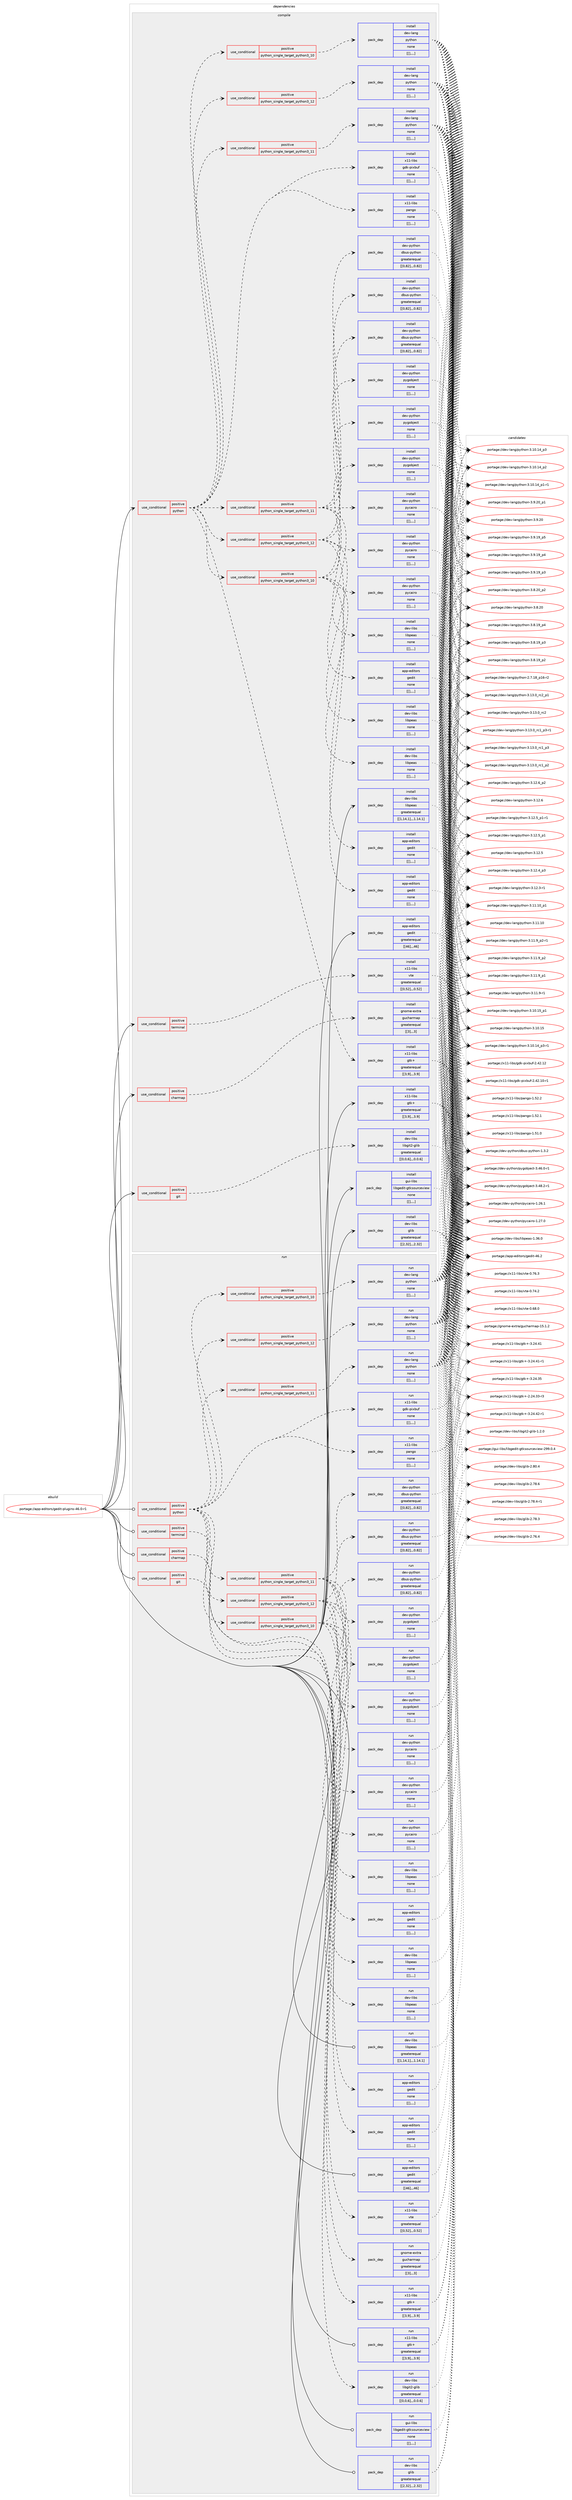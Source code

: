 digraph prolog {

# *************
# Graph options
# *************

newrank=true;
concentrate=true;
compound=true;
graph [rankdir=LR,fontname=Helvetica,fontsize=10,ranksep=1.5];#, ranksep=2.5, nodesep=0.2];
edge  [arrowhead=vee];
node  [fontname=Helvetica,fontsize=10];

# **********
# The ebuild
# **********

subgraph cluster_leftcol {
color=gray;
label=<<i>ebuild</i>>;
id [label="portage://app-editors/gedit-plugins-46.0-r1", color=red, width=4, href="../app-editors/gedit-plugins-46.0-r1.svg"];
}

# ****************
# The dependencies
# ****************

subgraph cluster_midcol {
color=gray;
label=<<i>dependencies</i>>;
subgraph cluster_compile {
fillcolor="#eeeeee";
style=filled;
label=<<i>compile</i>>;
subgraph cond5530 {
dependency19382 [label=<<TABLE BORDER="0" CELLBORDER="1" CELLSPACING="0" CELLPADDING="4"><TR><TD ROWSPAN="3" CELLPADDING="10">use_conditional</TD></TR><TR><TD>positive</TD></TR><TR><TD>charmap</TD></TR></TABLE>>, shape=none, color=red];
subgraph pack13765 {
dependency19383 [label=<<TABLE BORDER="0" CELLBORDER="1" CELLSPACING="0" CELLPADDING="4" WIDTH="220"><TR><TD ROWSPAN="6" CELLPADDING="30">pack_dep</TD></TR><TR><TD WIDTH="110">install</TD></TR><TR><TD>gnome-extra</TD></TR><TR><TD>gucharmap</TD></TR><TR><TD>greaterequal</TD></TR><TR><TD>[[3],,,3]</TD></TR></TABLE>>, shape=none, color=blue];
}
dependency19382:e -> dependency19383:w [weight=20,style="dashed",arrowhead="vee"];
}
id:e -> dependency19382:w [weight=20,style="solid",arrowhead="vee"];
subgraph cond5531 {
dependency19384 [label=<<TABLE BORDER="0" CELLBORDER="1" CELLSPACING="0" CELLPADDING="4"><TR><TD ROWSPAN="3" CELLPADDING="10">use_conditional</TD></TR><TR><TD>positive</TD></TR><TR><TD>git</TD></TR></TABLE>>, shape=none, color=red];
subgraph pack13766 {
dependency19385 [label=<<TABLE BORDER="0" CELLBORDER="1" CELLSPACING="0" CELLPADDING="4" WIDTH="220"><TR><TD ROWSPAN="6" CELLPADDING="30">pack_dep</TD></TR><TR><TD WIDTH="110">install</TD></TR><TR><TD>dev-libs</TD></TR><TR><TD>libgit2-glib</TD></TR><TR><TD>greaterequal</TD></TR><TR><TD>[[0,0,6],,,0.0.6]</TD></TR></TABLE>>, shape=none, color=blue];
}
dependency19384:e -> dependency19385:w [weight=20,style="dashed",arrowhead="vee"];
}
id:e -> dependency19384:w [weight=20,style="solid",arrowhead="vee"];
subgraph cond5532 {
dependency19386 [label=<<TABLE BORDER="0" CELLBORDER="1" CELLSPACING="0" CELLPADDING="4"><TR><TD ROWSPAN="3" CELLPADDING="10">use_conditional</TD></TR><TR><TD>positive</TD></TR><TR><TD>python</TD></TR></TABLE>>, shape=none, color=red];
subgraph cond5533 {
dependency19387 [label=<<TABLE BORDER="0" CELLBORDER="1" CELLSPACING="0" CELLPADDING="4"><TR><TD ROWSPAN="3" CELLPADDING="10">use_conditional</TD></TR><TR><TD>positive</TD></TR><TR><TD>python_single_target_python3_10</TD></TR></TABLE>>, shape=none, color=red];
subgraph pack13767 {
dependency19388 [label=<<TABLE BORDER="0" CELLBORDER="1" CELLSPACING="0" CELLPADDING="4" WIDTH="220"><TR><TD ROWSPAN="6" CELLPADDING="30">pack_dep</TD></TR><TR><TD WIDTH="110">install</TD></TR><TR><TD>dev-lang</TD></TR><TR><TD>python</TD></TR><TR><TD>none</TD></TR><TR><TD>[[],,,,]</TD></TR></TABLE>>, shape=none, color=blue];
}
dependency19387:e -> dependency19388:w [weight=20,style="dashed",arrowhead="vee"];
}
dependency19386:e -> dependency19387:w [weight=20,style="dashed",arrowhead="vee"];
subgraph cond5534 {
dependency19389 [label=<<TABLE BORDER="0" CELLBORDER="1" CELLSPACING="0" CELLPADDING="4"><TR><TD ROWSPAN="3" CELLPADDING="10">use_conditional</TD></TR><TR><TD>positive</TD></TR><TR><TD>python_single_target_python3_11</TD></TR></TABLE>>, shape=none, color=red];
subgraph pack13768 {
dependency19390 [label=<<TABLE BORDER="0" CELLBORDER="1" CELLSPACING="0" CELLPADDING="4" WIDTH="220"><TR><TD ROWSPAN="6" CELLPADDING="30">pack_dep</TD></TR><TR><TD WIDTH="110">install</TD></TR><TR><TD>dev-lang</TD></TR><TR><TD>python</TD></TR><TR><TD>none</TD></TR><TR><TD>[[],,,,]</TD></TR></TABLE>>, shape=none, color=blue];
}
dependency19389:e -> dependency19390:w [weight=20,style="dashed",arrowhead="vee"];
}
dependency19386:e -> dependency19389:w [weight=20,style="dashed",arrowhead="vee"];
subgraph cond5535 {
dependency19391 [label=<<TABLE BORDER="0" CELLBORDER="1" CELLSPACING="0" CELLPADDING="4"><TR><TD ROWSPAN="3" CELLPADDING="10">use_conditional</TD></TR><TR><TD>positive</TD></TR><TR><TD>python_single_target_python3_12</TD></TR></TABLE>>, shape=none, color=red];
subgraph pack13769 {
dependency19392 [label=<<TABLE BORDER="0" CELLBORDER="1" CELLSPACING="0" CELLPADDING="4" WIDTH="220"><TR><TD ROWSPAN="6" CELLPADDING="30">pack_dep</TD></TR><TR><TD WIDTH="110">install</TD></TR><TR><TD>dev-lang</TD></TR><TR><TD>python</TD></TR><TR><TD>none</TD></TR><TR><TD>[[],,,,]</TD></TR></TABLE>>, shape=none, color=blue];
}
dependency19391:e -> dependency19392:w [weight=20,style="dashed",arrowhead="vee"];
}
dependency19386:e -> dependency19391:w [weight=20,style="dashed",arrowhead="vee"];
subgraph cond5536 {
dependency19393 [label=<<TABLE BORDER="0" CELLBORDER="1" CELLSPACING="0" CELLPADDING="4"><TR><TD ROWSPAN="3" CELLPADDING="10">use_conditional</TD></TR><TR><TD>positive</TD></TR><TR><TD>python_single_target_python3_10</TD></TR></TABLE>>, shape=none, color=red];
subgraph pack13770 {
dependency19394 [label=<<TABLE BORDER="0" CELLBORDER="1" CELLSPACING="0" CELLPADDING="4" WIDTH="220"><TR><TD ROWSPAN="6" CELLPADDING="30">pack_dep</TD></TR><TR><TD WIDTH="110">install</TD></TR><TR><TD>app-editors</TD></TR><TR><TD>gedit</TD></TR><TR><TD>none</TD></TR><TR><TD>[[],,,,]</TD></TR></TABLE>>, shape=none, color=blue];
}
dependency19393:e -> dependency19394:w [weight=20,style="dashed",arrowhead="vee"];
subgraph pack13771 {
dependency19395 [label=<<TABLE BORDER="0" CELLBORDER="1" CELLSPACING="0" CELLPADDING="4" WIDTH="220"><TR><TD ROWSPAN="6" CELLPADDING="30">pack_dep</TD></TR><TR><TD WIDTH="110">install</TD></TR><TR><TD>dev-libs</TD></TR><TR><TD>libpeas</TD></TR><TR><TD>none</TD></TR><TR><TD>[[],,,,]</TD></TR></TABLE>>, shape=none, color=blue];
}
dependency19393:e -> dependency19395:w [weight=20,style="dashed",arrowhead="vee"];
subgraph pack13772 {
dependency19396 [label=<<TABLE BORDER="0" CELLBORDER="1" CELLSPACING="0" CELLPADDING="4" WIDTH="220"><TR><TD ROWSPAN="6" CELLPADDING="30">pack_dep</TD></TR><TR><TD WIDTH="110">install</TD></TR><TR><TD>dev-python</TD></TR><TR><TD>dbus-python</TD></TR><TR><TD>greaterequal</TD></TR><TR><TD>[[0,82],,,0.82]</TD></TR></TABLE>>, shape=none, color=blue];
}
dependency19393:e -> dependency19396:w [weight=20,style="dashed",arrowhead="vee"];
subgraph pack13773 {
dependency19397 [label=<<TABLE BORDER="0" CELLBORDER="1" CELLSPACING="0" CELLPADDING="4" WIDTH="220"><TR><TD ROWSPAN="6" CELLPADDING="30">pack_dep</TD></TR><TR><TD WIDTH="110">install</TD></TR><TR><TD>dev-python</TD></TR><TR><TD>pycairo</TD></TR><TR><TD>none</TD></TR><TR><TD>[[],,,,]</TD></TR></TABLE>>, shape=none, color=blue];
}
dependency19393:e -> dependency19397:w [weight=20,style="dashed",arrowhead="vee"];
subgraph pack13774 {
dependency19398 [label=<<TABLE BORDER="0" CELLBORDER="1" CELLSPACING="0" CELLPADDING="4" WIDTH="220"><TR><TD ROWSPAN="6" CELLPADDING="30">pack_dep</TD></TR><TR><TD WIDTH="110">install</TD></TR><TR><TD>dev-python</TD></TR><TR><TD>pygobject</TD></TR><TR><TD>none</TD></TR><TR><TD>[[],,,,]</TD></TR></TABLE>>, shape=none, color=blue];
}
dependency19393:e -> dependency19398:w [weight=20,style="dashed",arrowhead="vee"];
}
dependency19386:e -> dependency19393:w [weight=20,style="dashed",arrowhead="vee"];
subgraph cond5537 {
dependency19399 [label=<<TABLE BORDER="0" CELLBORDER="1" CELLSPACING="0" CELLPADDING="4"><TR><TD ROWSPAN="3" CELLPADDING="10">use_conditional</TD></TR><TR><TD>positive</TD></TR><TR><TD>python_single_target_python3_11</TD></TR></TABLE>>, shape=none, color=red];
subgraph pack13775 {
dependency19400 [label=<<TABLE BORDER="0" CELLBORDER="1" CELLSPACING="0" CELLPADDING="4" WIDTH="220"><TR><TD ROWSPAN="6" CELLPADDING="30">pack_dep</TD></TR><TR><TD WIDTH="110">install</TD></TR><TR><TD>app-editors</TD></TR><TR><TD>gedit</TD></TR><TR><TD>none</TD></TR><TR><TD>[[],,,,]</TD></TR></TABLE>>, shape=none, color=blue];
}
dependency19399:e -> dependency19400:w [weight=20,style="dashed",arrowhead="vee"];
subgraph pack13776 {
dependency19401 [label=<<TABLE BORDER="0" CELLBORDER="1" CELLSPACING="0" CELLPADDING="4" WIDTH="220"><TR><TD ROWSPAN="6" CELLPADDING="30">pack_dep</TD></TR><TR><TD WIDTH="110">install</TD></TR><TR><TD>dev-libs</TD></TR><TR><TD>libpeas</TD></TR><TR><TD>none</TD></TR><TR><TD>[[],,,,]</TD></TR></TABLE>>, shape=none, color=blue];
}
dependency19399:e -> dependency19401:w [weight=20,style="dashed",arrowhead="vee"];
subgraph pack13777 {
dependency19402 [label=<<TABLE BORDER="0" CELLBORDER="1" CELLSPACING="0" CELLPADDING="4" WIDTH="220"><TR><TD ROWSPAN="6" CELLPADDING="30">pack_dep</TD></TR><TR><TD WIDTH="110">install</TD></TR><TR><TD>dev-python</TD></TR><TR><TD>dbus-python</TD></TR><TR><TD>greaterequal</TD></TR><TR><TD>[[0,82],,,0.82]</TD></TR></TABLE>>, shape=none, color=blue];
}
dependency19399:e -> dependency19402:w [weight=20,style="dashed",arrowhead="vee"];
subgraph pack13778 {
dependency19403 [label=<<TABLE BORDER="0" CELLBORDER="1" CELLSPACING="0" CELLPADDING="4" WIDTH="220"><TR><TD ROWSPAN="6" CELLPADDING="30">pack_dep</TD></TR><TR><TD WIDTH="110">install</TD></TR><TR><TD>dev-python</TD></TR><TR><TD>pycairo</TD></TR><TR><TD>none</TD></TR><TR><TD>[[],,,,]</TD></TR></TABLE>>, shape=none, color=blue];
}
dependency19399:e -> dependency19403:w [weight=20,style="dashed",arrowhead="vee"];
subgraph pack13779 {
dependency19404 [label=<<TABLE BORDER="0" CELLBORDER="1" CELLSPACING="0" CELLPADDING="4" WIDTH="220"><TR><TD ROWSPAN="6" CELLPADDING="30">pack_dep</TD></TR><TR><TD WIDTH="110">install</TD></TR><TR><TD>dev-python</TD></TR><TR><TD>pygobject</TD></TR><TR><TD>none</TD></TR><TR><TD>[[],,,,]</TD></TR></TABLE>>, shape=none, color=blue];
}
dependency19399:e -> dependency19404:w [weight=20,style="dashed",arrowhead="vee"];
}
dependency19386:e -> dependency19399:w [weight=20,style="dashed",arrowhead="vee"];
subgraph cond5538 {
dependency19405 [label=<<TABLE BORDER="0" CELLBORDER="1" CELLSPACING="0" CELLPADDING="4"><TR><TD ROWSPAN="3" CELLPADDING="10">use_conditional</TD></TR><TR><TD>positive</TD></TR><TR><TD>python_single_target_python3_12</TD></TR></TABLE>>, shape=none, color=red];
subgraph pack13780 {
dependency19406 [label=<<TABLE BORDER="0" CELLBORDER="1" CELLSPACING="0" CELLPADDING="4" WIDTH="220"><TR><TD ROWSPAN="6" CELLPADDING="30">pack_dep</TD></TR><TR><TD WIDTH="110">install</TD></TR><TR><TD>app-editors</TD></TR><TR><TD>gedit</TD></TR><TR><TD>none</TD></TR><TR><TD>[[],,,,]</TD></TR></TABLE>>, shape=none, color=blue];
}
dependency19405:e -> dependency19406:w [weight=20,style="dashed",arrowhead="vee"];
subgraph pack13781 {
dependency19407 [label=<<TABLE BORDER="0" CELLBORDER="1" CELLSPACING="0" CELLPADDING="4" WIDTH="220"><TR><TD ROWSPAN="6" CELLPADDING="30">pack_dep</TD></TR><TR><TD WIDTH="110">install</TD></TR><TR><TD>dev-libs</TD></TR><TR><TD>libpeas</TD></TR><TR><TD>none</TD></TR><TR><TD>[[],,,,]</TD></TR></TABLE>>, shape=none, color=blue];
}
dependency19405:e -> dependency19407:w [weight=20,style="dashed",arrowhead="vee"];
subgraph pack13782 {
dependency19408 [label=<<TABLE BORDER="0" CELLBORDER="1" CELLSPACING="0" CELLPADDING="4" WIDTH="220"><TR><TD ROWSPAN="6" CELLPADDING="30">pack_dep</TD></TR><TR><TD WIDTH="110">install</TD></TR><TR><TD>dev-python</TD></TR><TR><TD>dbus-python</TD></TR><TR><TD>greaterequal</TD></TR><TR><TD>[[0,82],,,0.82]</TD></TR></TABLE>>, shape=none, color=blue];
}
dependency19405:e -> dependency19408:w [weight=20,style="dashed",arrowhead="vee"];
subgraph pack13783 {
dependency19409 [label=<<TABLE BORDER="0" CELLBORDER="1" CELLSPACING="0" CELLPADDING="4" WIDTH="220"><TR><TD ROWSPAN="6" CELLPADDING="30">pack_dep</TD></TR><TR><TD WIDTH="110">install</TD></TR><TR><TD>dev-python</TD></TR><TR><TD>pycairo</TD></TR><TR><TD>none</TD></TR><TR><TD>[[],,,,]</TD></TR></TABLE>>, shape=none, color=blue];
}
dependency19405:e -> dependency19409:w [weight=20,style="dashed",arrowhead="vee"];
subgraph pack13784 {
dependency19410 [label=<<TABLE BORDER="0" CELLBORDER="1" CELLSPACING="0" CELLPADDING="4" WIDTH="220"><TR><TD ROWSPAN="6" CELLPADDING="30">pack_dep</TD></TR><TR><TD WIDTH="110">install</TD></TR><TR><TD>dev-python</TD></TR><TR><TD>pygobject</TD></TR><TR><TD>none</TD></TR><TR><TD>[[],,,,]</TD></TR></TABLE>>, shape=none, color=blue];
}
dependency19405:e -> dependency19410:w [weight=20,style="dashed",arrowhead="vee"];
}
dependency19386:e -> dependency19405:w [weight=20,style="dashed",arrowhead="vee"];
subgraph pack13785 {
dependency19411 [label=<<TABLE BORDER="0" CELLBORDER="1" CELLSPACING="0" CELLPADDING="4" WIDTH="220"><TR><TD ROWSPAN="6" CELLPADDING="30">pack_dep</TD></TR><TR><TD WIDTH="110">install</TD></TR><TR><TD>x11-libs</TD></TR><TR><TD>gtk+</TD></TR><TR><TD>greaterequal</TD></TR><TR><TD>[[3,9],,,3.9]</TD></TR></TABLE>>, shape=none, color=blue];
}
dependency19386:e -> dependency19411:w [weight=20,style="dashed",arrowhead="vee"];
subgraph pack13786 {
dependency19412 [label=<<TABLE BORDER="0" CELLBORDER="1" CELLSPACING="0" CELLPADDING="4" WIDTH="220"><TR><TD ROWSPAN="6" CELLPADDING="30">pack_dep</TD></TR><TR><TD WIDTH="110">install</TD></TR><TR><TD>x11-libs</TD></TR><TR><TD>pango</TD></TR><TR><TD>none</TD></TR><TR><TD>[[],,,,]</TD></TR></TABLE>>, shape=none, color=blue];
}
dependency19386:e -> dependency19412:w [weight=20,style="dashed",arrowhead="vee"];
subgraph pack13787 {
dependency19413 [label=<<TABLE BORDER="0" CELLBORDER="1" CELLSPACING="0" CELLPADDING="4" WIDTH="220"><TR><TD ROWSPAN="6" CELLPADDING="30">pack_dep</TD></TR><TR><TD WIDTH="110">install</TD></TR><TR><TD>x11-libs</TD></TR><TR><TD>gdk-pixbuf</TD></TR><TR><TD>none</TD></TR><TR><TD>[[],,,,]</TD></TR></TABLE>>, shape=none, color=blue];
}
dependency19386:e -> dependency19413:w [weight=20,style="dashed",arrowhead="vee"];
}
id:e -> dependency19386:w [weight=20,style="solid",arrowhead="vee"];
subgraph cond5539 {
dependency19414 [label=<<TABLE BORDER="0" CELLBORDER="1" CELLSPACING="0" CELLPADDING="4"><TR><TD ROWSPAN="3" CELLPADDING="10">use_conditional</TD></TR><TR><TD>positive</TD></TR><TR><TD>terminal</TD></TR></TABLE>>, shape=none, color=red];
subgraph pack13788 {
dependency19415 [label=<<TABLE BORDER="0" CELLBORDER="1" CELLSPACING="0" CELLPADDING="4" WIDTH="220"><TR><TD ROWSPAN="6" CELLPADDING="30">pack_dep</TD></TR><TR><TD WIDTH="110">install</TD></TR><TR><TD>x11-libs</TD></TR><TR><TD>vte</TD></TR><TR><TD>greaterequal</TD></TR><TR><TD>[[0,52],,,0.52]</TD></TR></TABLE>>, shape=none, color=blue];
}
dependency19414:e -> dependency19415:w [weight=20,style="dashed",arrowhead="vee"];
}
id:e -> dependency19414:w [weight=20,style="solid",arrowhead="vee"];
subgraph pack13789 {
dependency19416 [label=<<TABLE BORDER="0" CELLBORDER="1" CELLSPACING="0" CELLPADDING="4" WIDTH="220"><TR><TD ROWSPAN="6" CELLPADDING="30">pack_dep</TD></TR><TR><TD WIDTH="110">install</TD></TR><TR><TD>app-editors</TD></TR><TR><TD>gedit</TD></TR><TR><TD>greaterequal</TD></TR><TR><TD>[[46],,,46]</TD></TR></TABLE>>, shape=none, color=blue];
}
id:e -> dependency19416:w [weight=20,style="solid",arrowhead="vee"];
subgraph pack13790 {
dependency19417 [label=<<TABLE BORDER="0" CELLBORDER="1" CELLSPACING="0" CELLPADDING="4" WIDTH="220"><TR><TD ROWSPAN="6" CELLPADDING="30">pack_dep</TD></TR><TR><TD WIDTH="110">install</TD></TR><TR><TD>dev-libs</TD></TR><TR><TD>glib</TD></TR><TR><TD>greaterequal</TD></TR><TR><TD>[[2,32],,,2.32]</TD></TR></TABLE>>, shape=none, color=blue];
}
id:e -> dependency19417:w [weight=20,style="solid",arrowhead="vee"];
subgraph pack13791 {
dependency19418 [label=<<TABLE BORDER="0" CELLBORDER="1" CELLSPACING="0" CELLPADDING="4" WIDTH="220"><TR><TD ROWSPAN="6" CELLPADDING="30">pack_dep</TD></TR><TR><TD WIDTH="110">install</TD></TR><TR><TD>dev-libs</TD></TR><TR><TD>libpeas</TD></TR><TR><TD>greaterequal</TD></TR><TR><TD>[[1,14,1],,,1.14.1]</TD></TR></TABLE>>, shape=none, color=blue];
}
id:e -> dependency19418:w [weight=20,style="solid",arrowhead="vee"];
subgraph pack13792 {
dependency19419 [label=<<TABLE BORDER="0" CELLBORDER="1" CELLSPACING="0" CELLPADDING="4" WIDTH="220"><TR><TD ROWSPAN="6" CELLPADDING="30">pack_dep</TD></TR><TR><TD WIDTH="110">install</TD></TR><TR><TD>gui-libs</TD></TR><TR><TD>libgedit-gtksourceview</TD></TR><TR><TD>none</TD></TR><TR><TD>[[],,,,]</TD></TR></TABLE>>, shape=none, color=blue];
}
id:e -> dependency19419:w [weight=20,style="solid",arrowhead="vee"];
subgraph pack13793 {
dependency19420 [label=<<TABLE BORDER="0" CELLBORDER="1" CELLSPACING="0" CELLPADDING="4" WIDTH="220"><TR><TD ROWSPAN="6" CELLPADDING="30">pack_dep</TD></TR><TR><TD WIDTH="110">install</TD></TR><TR><TD>x11-libs</TD></TR><TR><TD>gtk+</TD></TR><TR><TD>greaterequal</TD></TR><TR><TD>[[3,9],,,3.9]</TD></TR></TABLE>>, shape=none, color=blue];
}
id:e -> dependency19420:w [weight=20,style="solid",arrowhead="vee"];
}
subgraph cluster_compileandrun {
fillcolor="#eeeeee";
style=filled;
label=<<i>compile and run</i>>;
}
subgraph cluster_run {
fillcolor="#eeeeee";
style=filled;
label=<<i>run</i>>;
subgraph cond5540 {
dependency19421 [label=<<TABLE BORDER="0" CELLBORDER="1" CELLSPACING="0" CELLPADDING="4"><TR><TD ROWSPAN="3" CELLPADDING="10">use_conditional</TD></TR><TR><TD>positive</TD></TR><TR><TD>charmap</TD></TR></TABLE>>, shape=none, color=red];
subgraph pack13794 {
dependency19422 [label=<<TABLE BORDER="0" CELLBORDER="1" CELLSPACING="0" CELLPADDING="4" WIDTH="220"><TR><TD ROWSPAN="6" CELLPADDING="30">pack_dep</TD></TR><TR><TD WIDTH="110">run</TD></TR><TR><TD>gnome-extra</TD></TR><TR><TD>gucharmap</TD></TR><TR><TD>greaterequal</TD></TR><TR><TD>[[3],,,3]</TD></TR></TABLE>>, shape=none, color=blue];
}
dependency19421:e -> dependency19422:w [weight=20,style="dashed",arrowhead="vee"];
}
id:e -> dependency19421:w [weight=20,style="solid",arrowhead="odot"];
subgraph cond5541 {
dependency19423 [label=<<TABLE BORDER="0" CELLBORDER="1" CELLSPACING="0" CELLPADDING="4"><TR><TD ROWSPAN="3" CELLPADDING="10">use_conditional</TD></TR><TR><TD>positive</TD></TR><TR><TD>git</TD></TR></TABLE>>, shape=none, color=red];
subgraph pack13795 {
dependency19424 [label=<<TABLE BORDER="0" CELLBORDER="1" CELLSPACING="0" CELLPADDING="4" WIDTH="220"><TR><TD ROWSPAN="6" CELLPADDING="30">pack_dep</TD></TR><TR><TD WIDTH="110">run</TD></TR><TR><TD>dev-libs</TD></TR><TR><TD>libgit2-glib</TD></TR><TR><TD>greaterequal</TD></TR><TR><TD>[[0,0,6],,,0.0.6]</TD></TR></TABLE>>, shape=none, color=blue];
}
dependency19423:e -> dependency19424:w [weight=20,style="dashed",arrowhead="vee"];
}
id:e -> dependency19423:w [weight=20,style="solid",arrowhead="odot"];
subgraph cond5542 {
dependency19425 [label=<<TABLE BORDER="0" CELLBORDER="1" CELLSPACING="0" CELLPADDING="4"><TR><TD ROWSPAN="3" CELLPADDING="10">use_conditional</TD></TR><TR><TD>positive</TD></TR><TR><TD>python</TD></TR></TABLE>>, shape=none, color=red];
subgraph cond5543 {
dependency19426 [label=<<TABLE BORDER="0" CELLBORDER="1" CELLSPACING="0" CELLPADDING="4"><TR><TD ROWSPAN="3" CELLPADDING="10">use_conditional</TD></TR><TR><TD>positive</TD></TR><TR><TD>python_single_target_python3_10</TD></TR></TABLE>>, shape=none, color=red];
subgraph pack13796 {
dependency19427 [label=<<TABLE BORDER="0" CELLBORDER="1" CELLSPACING="0" CELLPADDING="4" WIDTH="220"><TR><TD ROWSPAN="6" CELLPADDING="30">pack_dep</TD></TR><TR><TD WIDTH="110">run</TD></TR><TR><TD>dev-lang</TD></TR><TR><TD>python</TD></TR><TR><TD>none</TD></TR><TR><TD>[[],,,,]</TD></TR></TABLE>>, shape=none, color=blue];
}
dependency19426:e -> dependency19427:w [weight=20,style="dashed",arrowhead="vee"];
}
dependency19425:e -> dependency19426:w [weight=20,style="dashed",arrowhead="vee"];
subgraph cond5544 {
dependency19428 [label=<<TABLE BORDER="0" CELLBORDER="1" CELLSPACING="0" CELLPADDING="4"><TR><TD ROWSPAN="3" CELLPADDING="10">use_conditional</TD></TR><TR><TD>positive</TD></TR><TR><TD>python_single_target_python3_11</TD></TR></TABLE>>, shape=none, color=red];
subgraph pack13797 {
dependency19429 [label=<<TABLE BORDER="0" CELLBORDER="1" CELLSPACING="0" CELLPADDING="4" WIDTH="220"><TR><TD ROWSPAN="6" CELLPADDING="30">pack_dep</TD></TR><TR><TD WIDTH="110">run</TD></TR><TR><TD>dev-lang</TD></TR><TR><TD>python</TD></TR><TR><TD>none</TD></TR><TR><TD>[[],,,,]</TD></TR></TABLE>>, shape=none, color=blue];
}
dependency19428:e -> dependency19429:w [weight=20,style="dashed",arrowhead="vee"];
}
dependency19425:e -> dependency19428:w [weight=20,style="dashed",arrowhead="vee"];
subgraph cond5545 {
dependency19430 [label=<<TABLE BORDER="0" CELLBORDER="1" CELLSPACING="0" CELLPADDING="4"><TR><TD ROWSPAN="3" CELLPADDING="10">use_conditional</TD></TR><TR><TD>positive</TD></TR><TR><TD>python_single_target_python3_12</TD></TR></TABLE>>, shape=none, color=red];
subgraph pack13798 {
dependency19431 [label=<<TABLE BORDER="0" CELLBORDER="1" CELLSPACING="0" CELLPADDING="4" WIDTH="220"><TR><TD ROWSPAN="6" CELLPADDING="30">pack_dep</TD></TR><TR><TD WIDTH="110">run</TD></TR><TR><TD>dev-lang</TD></TR><TR><TD>python</TD></TR><TR><TD>none</TD></TR><TR><TD>[[],,,,]</TD></TR></TABLE>>, shape=none, color=blue];
}
dependency19430:e -> dependency19431:w [weight=20,style="dashed",arrowhead="vee"];
}
dependency19425:e -> dependency19430:w [weight=20,style="dashed",arrowhead="vee"];
subgraph cond5546 {
dependency19432 [label=<<TABLE BORDER="0" CELLBORDER="1" CELLSPACING="0" CELLPADDING="4"><TR><TD ROWSPAN="3" CELLPADDING="10">use_conditional</TD></TR><TR><TD>positive</TD></TR><TR><TD>python_single_target_python3_10</TD></TR></TABLE>>, shape=none, color=red];
subgraph pack13799 {
dependency19433 [label=<<TABLE BORDER="0" CELLBORDER="1" CELLSPACING="0" CELLPADDING="4" WIDTH="220"><TR><TD ROWSPAN="6" CELLPADDING="30">pack_dep</TD></TR><TR><TD WIDTH="110">run</TD></TR><TR><TD>app-editors</TD></TR><TR><TD>gedit</TD></TR><TR><TD>none</TD></TR><TR><TD>[[],,,,]</TD></TR></TABLE>>, shape=none, color=blue];
}
dependency19432:e -> dependency19433:w [weight=20,style="dashed",arrowhead="vee"];
subgraph pack13800 {
dependency19434 [label=<<TABLE BORDER="0" CELLBORDER="1" CELLSPACING="0" CELLPADDING="4" WIDTH="220"><TR><TD ROWSPAN="6" CELLPADDING="30">pack_dep</TD></TR><TR><TD WIDTH="110">run</TD></TR><TR><TD>dev-libs</TD></TR><TR><TD>libpeas</TD></TR><TR><TD>none</TD></TR><TR><TD>[[],,,,]</TD></TR></TABLE>>, shape=none, color=blue];
}
dependency19432:e -> dependency19434:w [weight=20,style="dashed",arrowhead="vee"];
subgraph pack13801 {
dependency19435 [label=<<TABLE BORDER="0" CELLBORDER="1" CELLSPACING="0" CELLPADDING="4" WIDTH="220"><TR><TD ROWSPAN="6" CELLPADDING="30">pack_dep</TD></TR><TR><TD WIDTH="110">run</TD></TR><TR><TD>dev-python</TD></TR><TR><TD>dbus-python</TD></TR><TR><TD>greaterequal</TD></TR><TR><TD>[[0,82],,,0.82]</TD></TR></TABLE>>, shape=none, color=blue];
}
dependency19432:e -> dependency19435:w [weight=20,style="dashed",arrowhead="vee"];
subgraph pack13802 {
dependency19436 [label=<<TABLE BORDER="0" CELLBORDER="1" CELLSPACING="0" CELLPADDING="4" WIDTH="220"><TR><TD ROWSPAN="6" CELLPADDING="30">pack_dep</TD></TR><TR><TD WIDTH="110">run</TD></TR><TR><TD>dev-python</TD></TR><TR><TD>pycairo</TD></TR><TR><TD>none</TD></TR><TR><TD>[[],,,,]</TD></TR></TABLE>>, shape=none, color=blue];
}
dependency19432:e -> dependency19436:w [weight=20,style="dashed",arrowhead="vee"];
subgraph pack13803 {
dependency19437 [label=<<TABLE BORDER="0" CELLBORDER="1" CELLSPACING="0" CELLPADDING="4" WIDTH="220"><TR><TD ROWSPAN="6" CELLPADDING="30">pack_dep</TD></TR><TR><TD WIDTH="110">run</TD></TR><TR><TD>dev-python</TD></TR><TR><TD>pygobject</TD></TR><TR><TD>none</TD></TR><TR><TD>[[],,,,]</TD></TR></TABLE>>, shape=none, color=blue];
}
dependency19432:e -> dependency19437:w [weight=20,style="dashed",arrowhead="vee"];
}
dependency19425:e -> dependency19432:w [weight=20,style="dashed",arrowhead="vee"];
subgraph cond5547 {
dependency19438 [label=<<TABLE BORDER="0" CELLBORDER="1" CELLSPACING="0" CELLPADDING="4"><TR><TD ROWSPAN="3" CELLPADDING="10">use_conditional</TD></TR><TR><TD>positive</TD></TR><TR><TD>python_single_target_python3_11</TD></TR></TABLE>>, shape=none, color=red];
subgraph pack13804 {
dependency19439 [label=<<TABLE BORDER="0" CELLBORDER="1" CELLSPACING="0" CELLPADDING="4" WIDTH="220"><TR><TD ROWSPAN="6" CELLPADDING="30">pack_dep</TD></TR><TR><TD WIDTH="110">run</TD></TR><TR><TD>app-editors</TD></TR><TR><TD>gedit</TD></TR><TR><TD>none</TD></TR><TR><TD>[[],,,,]</TD></TR></TABLE>>, shape=none, color=blue];
}
dependency19438:e -> dependency19439:w [weight=20,style="dashed",arrowhead="vee"];
subgraph pack13805 {
dependency19440 [label=<<TABLE BORDER="0" CELLBORDER="1" CELLSPACING="0" CELLPADDING="4" WIDTH="220"><TR><TD ROWSPAN="6" CELLPADDING="30">pack_dep</TD></TR><TR><TD WIDTH="110">run</TD></TR><TR><TD>dev-libs</TD></TR><TR><TD>libpeas</TD></TR><TR><TD>none</TD></TR><TR><TD>[[],,,,]</TD></TR></TABLE>>, shape=none, color=blue];
}
dependency19438:e -> dependency19440:w [weight=20,style="dashed",arrowhead="vee"];
subgraph pack13806 {
dependency19441 [label=<<TABLE BORDER="0" CELLBORDER="1" CELLSPACING="0" CELLPADDING="4" WIDTH="220"><TR><TD ROWSPAN="6" CELLPADDING="30">pack_dep</TD></TR><TR><TD WIDTH="110">run</TD></TR><TR><TD>dev-python</TD></TR><TR><TD>dbus-python</TD></TR><TR><TD>greaterequal</TD></TR><TR><TD>[[0,82],,,0.82]</TD></TR></TABLE>>, shape=none, color=blue];
}
dependency19438:e -> dependency19441:w [weight=20,style="dashed",arrowhead="vee"];
subgraph pack13807 {
dependency19442 [label=<<TABLE BORDER="0" CELLBORDER="1" CELLSPACING="0" CELLPADDING="4" WIDTH="220"><TR><TD ROWSPAN="6" CELLPADDING="30">pack_dep</TD></TR><TR><TD WIDTH="110">run</TD></TR><TR><TD>dev-python</TD></TR><TR><TD>pycairo</TD></TR><TR><TD>none</TD></TR><TR><TD>[[],,,,]</TD></TR></TABLE>>, shape=none, color=blue];
}
dependency19438:e -> dependency19442:w [weight=20,style="dashed",arrowhead="vee"];
subgraph pack13808 {
dependency19443 [label=<<TABLE BORDER="0" CELLBORDER="1" CELLSPACING="0" CELLPADDING="4" WIDTH="220"><TR><TD ROWSPAN="6" CELLPADDING="30">pack_dep</TD></TR><TR><TD WIDTH="110">run</TD></TR><TR><TD>dev-python</TD></TR><TR><TD>pygobject</TD></TR><TR><TD>none</TD></TR><TR><TD>[[],,,,]</TD></TR></TABLE>>, shape=none, color=blue];
}
dependency19438:e -> dependency19443:w [weight=20,style="dashed",arrowhead="vee"];
}
dependency19425:e -> dependency19438:w [weight=20,style="dashed",arrowhead="vee"];
subgraph cond5548 {
dependency19444 [label=<<TABLE BORDER="0" CELLBORDER="1" CELLSPACING="0" CELLPADDING="4"><TR><TD ROWSPAN="3" CELLPADDING="10">use_conditional</TD></TR><TR><TD>positive</TD></TR><TR><TD>python_single_target_python3_12</TD></TR></TABLE>>, shape=none, color=red];
subgraph pack13809 {
dependency19445 [label=<<TABLE BORDER="0" CELLBORDER="1" CELLSPACING="0" CELLPADDING="4" WIDTH="220"><TR><TD ROWSPAN="6" CELLPADDING="30">pack_dep</TD></TR><TR><TD WIDTH="110">run</TD></TR><TR><TD>app-editors</TD></TR><TR><TD>gedit</TD></TR><TR><TD>none</TD></TR><TR><TD>[[],,,,]</TD></TR></TABLE>>, shape=none, color=blue];
}
dependency19444:e -> dependency19445:w [weight=20,style="dashed",arrowhead="vee"];
subgraph pack13810 {
dependency19446 [label=<<TABLE BORDER="0" CELLBORDER="1" CELLSPACING="0" CELLPADDING="4" WIDTH="220"><TR><TD ROWSPAN="6" CELLPADDING="30">pack_dep</TD></TR><TR><TD WIDTH="110">run</TD></TR><TR><TD>dev-libs</TD></TR><TR><TD>libpeas</TD></TR><TR><TD>none</TD></TR><TR><TD>[[],,,,]</TD></TR></TABLE>>, shape=none, color=blue];
}
dependency19444:e -> dependency19446:w [weight=20,style="dashed",arrowhead="vee"];
subgraph pack13811 {
dependency19447 [label=<<TABLE BORDER="0" CELLBORDER="1" CELLSPACING="0" CELLPADDING="4" WIDTH="220"><TR><TD ROWSPAN="6" CELLPADDING="30">pack_dep</TD></TR><TR><TD WIDTH="110">run</TD></TR><TR><TD>dev-python</TD></TR><TR><TD>dbus-python</TD></TR><TR><TD>greaterequal</TD></TR><TR><TD>[[0,82],,,0.82]</TD></TR></TABLE>>, shape=none, color=blue];
}
dependency19444:e -> dependency19447:w [weight=20,style="dashed",arrowhead="vee"];
subgraph pack13812 {
dependency19448 [label=<<TABLE BORDER="0" CELLBORDER="1" CELLSPACING="0" CELLPADDING="4" WIDTH="220"><TR><TD ROWSPAN="6" CELLPADDING="30">pack_dep</TD></TR><TR><TD WIDTH="110">run</TD></TR><TR><TD>dev-python</TD></TR><TR><TD>pycairo</TD></TR><TR><TD>none</TD></TR><TR><TD>[[],,,,]</TD></TR></TABLE>>, shape=none, color=blue];
}
dependency19444:e -> dependency19448:w [weight=20,style="dashed",arrowhead="vee"];
subgraph pack13813 {
dependency19449 [label=<<TABLE BORDER="0" CELLBORDER="1" CELLSPACING="0" CELLPADDING="4" WIDTH="220"><TR><TD ROWSPAN="6" CELLPADDING="30">pack_dep</TD></TR><TR><TD WIDTH="110">run</TD></TR><TR><TD>dev-python</TD></TR><TR><TD>pygobject</TD></TR><TR><TD>none</TD></TR><TR><TD>[[],,,,]</TD></TR></TABLE>>, shape=none, color=blue];
}
dependency19444:e -> dependency19449:w [weight=20,style="dashed",arrowhead="vee"];
}
dependency19425:e -> dependency19444:w [weight=20,style="dashed",arrowhead="vee"];
subgraph pack13814 {
dependency19450 [label=<<TABLE BORDER="0" CELLBORDER="1" CELLSPACING="0" CELLPADDING="4" WIDTH="220"><TR><TD ROWSPAN="6" CELLPADDING="30">pack_dep</TD></TR><TR><TD WIDTH="110">run</TD></TR><TR><TD>x11-libs</TD></TR><TR><TD>gtk+</TD></TR><TR><TD>greaterequal</TD></TR><TR><TD>[[3,9],,,3.9]</TD></TR></TABLE>>, shape=none, color=blue];
}
dependency19425:e -> dependency19450:w [weight=20,style="dashed",arrowhead="vee"];
subgraph pack13815 {
dependency19451 [label=<<TABLE BORDER="0" CELLBORDER="1" CELLSPACING="0" CELLPADDING="4" WIDTH="220"><TR><TD ROWSPAN="6" CELLPADDING="30">pack_dep</TD></TR><TR><TD WIDTH="110">run</TD></TR><TR><TD>x11-libs</TD></TR><TR><TD>pango</TD></TR><TR><TD>none</TD></TR><TR><TD>[[],,,,]</TD></TR></TABLE>>, shape=none, color=blue];
}
dependency19425:e -> dependency19451:w [weight=20,style="dashed",arrowhead="vee"];
subgraph pack13816 {
dependency19452 [label=<<TABLE BORDER="0" CELLBORDER="1" CELLSPACING="0" CELLPADDING="4" WIDTH="220"><TR><TD ROWSPAN="6" CELLPADDING="30">pack_dep</TD></TR><TR><TD WIDTH="110">run</TD></TR><TR><TD>x11-libs</TD></TR><TR><TD>gdk-pixbuf</TD></TR><TR><TD>none</TD></TR><TR><TD>[[],,,,]</TD></TR></TABLE>>, shape=none, color=blue];
}
dependency19425:e -> dependency19452:w [weight=20,style="dashed",arrowhead="vee"];
}
id:e -> dependency19425:w [weight=20,style="solid",arrowhead="odot"];
subgraph cond5549 {
dependency19453 [label=<<TABLE BORDER="0" CELLBORDER="1" CELLSPACING="0" CELLPADDING="4"><TR><TD ROWSPAN="3" CELLPADDING="10">use_conditional</TD></TR><TR><TD>positive</TD></TR><TR><TD>terminal</TD></TR></TABLE>>, shape=none, color=red];
subgraph pack13817 {
dependency19454 [label=<<TABLE BORDER="0" CELLBORDER="1" CELLSPACING="0" CELLPADDING="4" WIDTH="220"><TR><TD ROWSPAN="6" CELLPADDING="30">pack_dep</TD></TR><TR><TD WIDTH="110">run</TD></TR><TR><TD>x11-libs</TD></TR><TR><TD>vte</TD></TR><TR><TD>greaterequal</TD></TR><TR><TD>[[0,52],,,0.52]</TD></TR></TABLE>>, shape=none, color=blue];
}
dependency19453:e -> dependency19454:w [weight=20,style="dashed",arrowhead="vee"];
}
id:e -> dependency19453:w [weight=20,style="solid",arrowhead="odot"];
subgraph pack13818 {
dependency19455 [label=<<TABLE BORDER="0" CELLBORDER="1" CELLSPACING="0" CELLPADDING="4" WIDTH="220"><TR><TD ROWSPAN="6" CELLPADDING="30">pack_dep</TD></TR><TR><TD WIDTH="110">run</TD></TR><TR><TD>app-editors</TD></TR><TR><TD>gedit</TD></TR><TR><TD>greaterequal</TD></TR><TR><TD>[[46],,,46]</TD></TR></TABLE>>, shape=none, color=blue];
}
id:e -> dependency19455:w [weight=20,style="solid",arrowhead="odot"];
subgraph pack13819 {
dependency19456 [label=<<TABLE BORDER="0" CELLBORDER="1" CELLSPACING="0" CELLPADDING="4" WIDTH="220"><TR><TD ROWSPAN="6" CELLPADDING="30">pack_dep</TD></TR><TR><TD WIDTH="110">run</TD></TR><TR><TD>dev-libs</TD></TR><TR><TD>glib</TD></TR><TR><TD>greaterequal</TD></TR><TR><TD>[[2,32],,,2.32]</TD></TR></TABLE>>, shape=none, color=blue];
}
id:e -> dependency19456:w [weight=20,style="solid",arrowhead="odot"];
subgraph pack13820 {
dependency19457 [label=<<TABLE BORDER="0" CELLBORDER="1" CELLSPACING="0" CELLPADDING="4" WIDTH="220"><TR><TD ROWSPAN="6" CELLPADDING="30">pack_dep</TD></TR><TR><TD WIDTH="110">run</TD></TR><TR><TD>dev-libs</TD></TR><TR><TD>libpeas</TD></TR><TR><TD>greaterequal</TD></TR><TR><TD>[[1,14,1],,,1.14.1]</TD></TR></TABLE>>, shape=none, color=blue];
}
id:e -> dependency19457:w [weight=20,style="solid",arrowhead="odot"];
subgraph pack13821 {
dependency19458 [label=<<TABLE BORDER="0" CELLBORDER="1" CELLSPACING="0" CELLPADDING="4" WIDTH="220"><TR><TD ROWSPAN="6" CELLPADDING="30">pack_dep</TD></TR><TR><TD WIDTH="110">run</TD></TR><TR><TD>gui-libs</TD></TR><TR><TD>libgedit-gtksourceview</TD></TR><TR><TD>none</TD></TR><TR><TD>[[],,,,]</TD></TR></TABLE>>, shape=none, color=blue];
}
id:e -> dependency19458:w [weight=20,style="solid",arrowhead="odot"];
subgraph pack13822 {
dependency19459 [label=<<TABLE BORDER="0" CELLBORDER="1" CELLSPACING="0" CELLPADDING="4" WIDTH="220"><TR><TD ROWSPAN="6" CELLPADDING="30">pack_dep</TD></TR><TR><TD WIDTH="110">run</TD></TR><TR><TD>x11-libs</TD></TR><TR><TD>gtk+</TD></TR><TR><TD>greaterequal</TD></TR><TR><TD>[[3,9],,,3.9]</TD></TR></TABLE>>, shape=none, color=blue];
}
id:e -> dependency19459:w [weight=20,style="solid",arrowhead="odot"];
}
}

# **************
# The candidates
# **************

subgraph cluster_choices {
rank=same;
color=gray;
label=<<i>candidates</i>>;

subgraph choice13765 {
color=black;
nodesep=1;
choice10311011110910145101120116114974710311799104971141099711245495346494650 [label="portage://gnome-extra/gucharmap-15.1.2", color=red, width=4,href="../gnome-extra/gucharmap-15.1.2.svg"];
dependency19383:e -> choice10311011110910145101120116114974710311799104971141099711245495346494650:w [style=dotted,weight="100"];
}
subgraph choice13766 {
color=black;
nodesep=1;
choice10010111845108105981154710810598103105116504510310810598454946504648 [label="portage://dev-libs/libgit2-glib-1.2.0", color=red, width=4,href="../dev-libs/libgit2-glib-1.2.0.svg"];
dependency19385:e -> choice10010111845108105981154710810598103105116504510310810598454946504648:w [style=dotted,weight="100"];
}
subgraph choice13767 {
color=black;
nodesep=1;
choice100101118451089711010347112121116104111110455146495146489511499509511249 [label="portage://dev-lang/python-3.13.0_rc2_p1", color=red, width=4,href="../dev-lang/python-3.13.0_rc2_p1.svg"];
choice10010111845108971101034711212111610411111045514649514648951149950 [label="portage://dev-lang/python-3.13.0_rc2", color=red, width=4,href="../dev-lang/python-3.13.0_rc2.svg"];
choice1001011184510897110103471121211161041111104551464951464895114994995112514511449 [label="portage://dev-lang/python-3.13.0_rc1_p3-r1", color=red, width=4,href="../dev-lang/python-3.13.0_rc1_p3-r1.svg"];
choice100101118451089711010347112121116104111110455146495146489511499499511251 [label="portage://dev-lang/python-3.13.0_rc1_p3", color=red, width=4,href="../dev-lang/python-3.13.0_rc1_p3.svg"];
choice100101118451089711010347112121116104111110455146495146489511499499511250 [label="portage://dev-lang/python-3.13.0_rc1_p2", color=red, width=4,href="../dev-lang/python-3.13.0_rc1_p2.svg"];
choice100101118451089711010347112121116104111110455146495046549511250 [label="portage://dev-lang/python-3.12.6_p2", color=red, width=4,href="../dev-lang/python-3.12.6_p2.svg"];
choice10010111845108971101034711212111610411111045514649504654 [label="portage://dev-lang/python-3.12.6", color=red, width=4,href="../dev-lang/python-3.12.6.svg"];
choice1001011184510897110103471121211161041111104551464950465395112494511449 [label="portage://dev-lang/python-3.12.5_p1-r1", color=red, width=4,href="../dev-lang/python-3.12.5_p1-r1.svg"];
choice100101118451089711010347112121116104111110455146495046539511249 [label="portage://dev-lang/python-3.12.5_p1", color=red, width=4,href="../dev-lang/python-3.12.5_p1.svg"];
choice10010111845108971101034711212111610411111045514649504653 [label="portage://dev-lang/python-3.12.5", color=red, width=4,href="../dev-lang/python-3.12.5.svg"];
choice100101118451089711010347112121116104111110455146495046529511251 [label="portage://dev-lang/python-3.12.4_p3", color=red, width=4,href="../dev-lang/python-3.12.4_p3.svg"];
choice100101118451089711010347112121116104111110455146495046514511449 [label="portage://dev-lang/python-3.12.3-r1", color=red, width=4,href="../dev-lang/python-3.12.3-r1.svg"];
choice10010111845108971101034711212111610411111045514649494649489511249 [label="portage://dev-lang/python-3.11.10_p1", color=red, width=4,href="../dev-lang/python-3.11.10_p1.svg"];
choice1001011184510897110103471121211161041111104551464949464948 [label="portage://dev-lang/python-3.11.10", color=red, width=4,href="../dev-lang/python-3.11.10.svg"];
choice1001011184510897110103471121211161041111104551464949465795112504511449 [label="portage://dev-lang/python-3.11.9_p2-r1", color=red, width=4,href="../dev-lang/python-3.11.9_p2-r1.svg"];
choice100101118451089711010347112121116104111110455146494946579511250 [label="portage://dev-lang/python-3.11.9_p2", color=red, width=4,href="../dev-lang/python-3.11.9_p2.svg"];
choice100101118451089711010347112121116104111110455146494946579511249 [label="portage://dev-lang/python-3.11.9_p1", color=red, width=4,href="../dev-lang/python-3.11.9_p1.svg"];
choice100101118451089711010347112121116104111110455146494946574511449 [label="portage://dev-lang/python-3.11.9-r1", color=red, width=4,href="../dev-lang/python-3.11.9-r1.svg"];
choice10010111845108971101034711212111610411111045514649484649539511249 [label="portage://dev-lang/python-3.10.15_p1", color=red, width=4,href="../dev-lang/python-3.10.15_p1.svg"];
choice1001011184510897110103471121211161041111104551464948464953 [label="portage://dev-lang/python-3.10.15", color=red, width=4,href="../dev-lang/python-3.10.15.svg"];
choice100101118451089711010347112121116104111110455146494846495295112514511449 [label="portage://dev-lang/python-3.10.14_p3-r1", color=red, width=4,href="../dev-lang/python-3.10.14_p3-r1.svg"];
choice10010111845108971101034711212111610411111045514649484649529511251 [label="portage://dev-lang/python-3.10.14_p3", color=red, width=4,href="../dev-lang/python-3.10.14_p3.svg"];
choice10010111845108971101034711212111610411111045514649484649529511250 [label="portage://dev-lang/python-3.10.14_p2", color=red, width=4,href="../dev-lang/python-3.10.14_p2.svg"];
choice100101118451089711010347112121116104111110455146494846495295112494511449 [label="portage://dev-lang/python-3.10.14_p1-r1", color=red, width=4,href="../dev-lang/python-3.10.14_p1-r1.svg"];
choice100101118451089711010347112121116104111110455146574650489511249 [label="portage://dev-lang/python-3.9.20_p1", color=red, width=4,href="../dev-lang/python-3.9.20_p1.svg"];
choice10010111845108971101034711212111610411111045514657465048 [label="portage://dev-lang/python-3.9.20", color=red, width=4,href="../dev-lang/python-3.9.20.svg"];
choice100101118451089711010347112121116104111110455146574649579511253 [label="portage://dev-lang/python-3.9.19_p5", color=red, width=4,href="../dev-lang/python-3.9.19_p5.svg"];
choice100101118451089711010347112121116104111110455146574649579511252 [label="portage://dev-lang/python-3.9.19_p4", color=red, width=4,href="../dev-lang/python-3.9.19_p4.svg"];
choice100101118451089711010347112121116104111110455146574649579511251 [label="portage://dev-lang/python-3.9.19_p3", color=red, width=4,href="../dev-lang/python-3.9.19_p3.svg"];
choice100101118451089711010347112121116104111110455146564650489511250 [label="portage://dev-lang/python-3.8.20_p2", color=red, width=4,href="../dev-lang/python-3.8.20_p2.svg"];
choice10010111845108971101034711212111610411111045514656465048 [label="portage://dev-lang/python-3.8.20", color=red, width=4,href="../dev-lang/python-3.8.20.svg"];
choice100101118451089711010347112121116104111110455146564649579511252 [label="portage://dev-lang/python-3.8.19_p4", color=red, width=4,href="../dev-lang/python-3.8.19_p4.svg"];
choice100101118451089711010347112121116104111110455146564649579511251 [label="portage://dev-lang/python-3.8.19_p3", color=red, width=4,href="../dev-lang/python-3.8.19_p3.svg"];
choice100101118451089711010347112121116104111110455146564649579511250 [label="portage://dev-lang/python-3.8.19_p2", color=red, width=4,href="../dev-lang/python-3.8.19_p2.svg"];
choice100101118451089711010347112121116104111110455046554649569511249544511450 [label="portage://dev-lang/python-2.7.18_p16-r2", color=red, width=4,href="../dev-lang/python-2.7.18_p16-r2.svg"];
dependency19388:e -> choice100101118451089711010347112121116104111110455146495146489511499509511249:w [style=dotted,weight="100"];
dependency19388:e -> choice10010111845108971101034711212111610411111045514649514648951149950:w [style=dotted,weight="100"];
dependency19388:e -> choice1001011184510897110103471121211161041111104551464951464895114994995112514511449:w [style=dotted,weight="100"];
dependency19388:e -> choice100101118451089711010347112121116104111110455146495146489511499499511251:w [style=dotted,weight="100"];
dependency19388:e -> choice100101118451089711010347112121116104111110455146495146489511499499511250:w [style=dotted,weight="100"];
dependency19388:e -> choice100101118451089711010347112121116104111110455146495046549511250:w [style=dotted,weight="100"];
dependency19388:e -> choice10010111845108971101034711212111610411111045514649504654:w [style=dotted,weight="100"];
dependency19388:e -> choice1001011184510897110103471121211161041111104551464950465395112494511449:w [style=dotted,weight="100"];
dependency19388:e -> choice100101118451089711010347112121116104111110455146495046539511249:w [style=dotted,weight="100"];
dependency19388:e -> choice10010111845108971101034711212111610411111045514649504653:w [style=dotted,weight="100"];
dependency19388:e -> choice100101118451089711010347112121116104111110455146495046529511251:w [style=dotted,weight="100"];
dependency19388:e -> choice100101118451089711010347112121116104111110455146495046514511449:w [style=dotted,weight="100"];
dependency19388:e -> choice10010111845108971101034711212111610411111045514649494649489511249:w [style=dotted,weight="100"];
dependency19388:e -> choice1001011184510897110103471121211161041111104551464949464948:w [style=dotted,weight="100"];
dependency19388:e -> choice1001011184510897110103471121211161041111104551464949465795112504511449:w [style=dotted,weight="100"];
dependency19388:e -> choice100101118451089711010347112121116104111110455146494946579511250:w [style=dotted,weight="100"];
dependency19388:e -> choice100101118451089711010347112121116104111110455146494946579511249:w [style=dotted,weight="100"];
dependency19388:e -> choice100101118451089711010347112121116104111110455146494946574511449:w [style=dotted,weight="100"];
dependency19388:e -> choice10010111845108971101034711212111610411111045514649484649539511249:w [style=dotted,weight="100"];
dependency19388:e -> choice1001011184510897110103471121211161041111104551464948464953:w [style=dotted,weight="100"];
dependency19388:e -> choice100101118451089711010347112121116104111110455146494846495295112514511449:w [style=dotted,weight="100"];
dependency19388:e -> choice10010111845108971101034711212111610411111045514649484649529511251:w [style=dotted,weight="100"];
dependency19388:e -> choice10010111845108971101034711212111610411111045514649484649529511250:w [style=dotted,weight="100"];
dependency19388:e -> choice100101118451089711010347112121116104111110455146494846495295112494511449:w [style=dotted,weight="100"];
dependency19388:e -> choice100101118451089711010347112121116104111110455146574650489511249:w [style=dotted,weight="100"];
dependency19388:e -> choice10010111845108971101034711212111610411111045514657465048:w [style=dotted,weight="100"];
dependency19388:e -> choice100101118451089711010347112121116104111110455146574649579511253:w [style=dotted,weight="100"];
dependency19388:e -> choice100101118451089711010347112121116104111110455146574649579511252:w [style=dotted,weight="100"];
dependency19388:e -> choice100101118451089711010347112121116104111110455146574649579511251:w [style=dotted,weight="100"];
dependency19388:e -> choice100101118451089711010347112121116104111110455146564650489511250:w [style=dotted,weight="100"];
dependency19388:e -> choice10010111845108971101034711212111610411111045514656465048:w [style=dotted,weight="100"];
dependency19388:e -> choice100101118451089711010347112121116104111110455146564649579511252:w [style=dotted,weight="100"];
dependency19388:e -> choice100101118451089711010347112121116104111110455146564649579511251:w [style=dotted,weight="100"];
dependency19388:e -> choice100101118451089711010347112121116104111110455146564649579511250:w [style=dotted,weight="100"];
dependency19388:e -> choice100101118451089711010347112121116104111110455046554649569511249544511450:w [style=dotted,weight="100"];
}
subgraph choice13768 {
color=black;
nodesep=1;
choice100101118451089711010347112121116104111110455146495146489511499509511249 [label="portage://dev-lang/python-3.13.0_rc2_p1", color=red, width=4,href="../dev-lang/python-3.13.0_rc2_p1.svg"];
choice10010111845108971101034711212111610411111045514649514648951149950 [label="portage://dev-lang/python-3.13.0_rc2", color=red, width=4,href="../dev-lang/python-3.13.0_rc2.svg"];
choice1001011184510897110103471121211161041111104551464951464895114994995112514511449 [label="portage://dev-lang/python-3.13.0_rc1_p3-r1", color=red, width=4,href="../dev-lang/python-3.13.0_rc1_p3-r1.svg"];
choice100101118451089711010347112121116104111110455146495146489511499499511251 [label="portage://dev-lang/python-3.13.0_rc1_p3", color=red, width=4,href="../dev-lang/python-3.13.0_rc1_p3.svg"];
choice100101118451089711010347112121116104111110455146495146489511499499511250 [label="portage://dev-lang/python-3.13.0_rc1_p2", color=red, width=4,href="../dev-lang/python-3.13.0_rc1_p2.svg"];
choice100101118451089711010347112121116104111110455146495046549511250 [label="portage://dev-lang/python-3.12.6_p2", color=red, width=4,href="../dev-lang/python-3.12.6_p2.svg"];
choice10010111845108971101034711212111610411111045514649504654 [label="portage://dev-lang/python-3.12.6", color=red, width=4,href="../dev-lang/python-3.12.6.svg"];
choice1001011184510897110103471121211161041111104551464950465395112494511449 [label="portage://dev-lang/python-3.12.5_p1-r1", color=red, width=4,href="../dev-lang/python-3.12.5_p1-r1.svg"];
choice100101118451089711010347112121116104111110455146495046539511249 [label="portage://dev-lang/python-3.12.5_p1", color=red, width=4,href="../dev-lang/python-3.12.5_p1.svg"];
choice10010111845108971101034711212111610411111045514649504653 [label="portage://dev-lang/python-3.12.5", color=red, width=4,href="../dev-lang/python-3.12.5.svg"];
choice100101118451089711010347112121116104111110455146495046529511251 [label="portage://dev-lang/python-3.12.4_p3", color=red, width=4,href="../dev-lang/python-3.12.4_p3.svg"];
choice100101118451089711010347112121116104111110455146495046514511449 [label="portage://dev-lang/python-3.12.3-r1", color=red, width=4,href="../dev-lang/python-3.12.3-r1.svg"];
choice10010111845108971101034711212111610411111045514649494649489511249 [label="portage://dev-lang/python-3.11.10_p1", color=red, width=4,href="../dev-lang/python-3.11.10_p1.svg"];
choice1001011184510897110103471121211161041111104551464949464948 [label="portage://dev-lang/python-3.11.10", color=red, width=4,href="../dev-lang/python-3.11.10.svg"];
choice1001011184510897110103471121211161041111104551464949465795112504511449 [label="portage://dev-lang/python-3.11.9_p2-r1", color=red, width=4,href="../dev-lang/python-3.11.9_p2-r1.svg"];
choice100101118451089711010347112121116104111110455146494946579511250 [label="portage://dev-lang/python-3.11.9_p2", color=red, width=4,href="../dev-lang/python-3.11.9_p2.svg"];
choice100101118451089711010347112121116104111110455146494946579511249 [label="portage://dev-lang/python-3.11.9_p1", color=red, width=4,href="../dev-lang/python-3.11.9_p1.svg"];
choice100101118451089711010347112121116104111110455146494946574511449 [label="portage://dev-lang/python-3.11.9-r1", color=red, width=4,href="../dev-lang/python-3.11.9-r1.svg"];
choice10010111845108971101034711212111610411111045514649484649539511249 [label="portage://dev-lang/python-3.10.15_p1", color=red, width=4,href="../dev-lang/python-3.10.15_p1.svg"];
choice1001011184510897110103471121211161041111104551464948464953 [label="portage://dev-lang/python-3.10.15", color=red, width=4,href="../dev-lang/python-3.10.15.svg"];
choice100101118451089711010347112121116104111110455146494846495295112514511449 [label="portage://dev-lang/python-3.10.14_p3-r1", color=red, width=4,href="../dev-lang/python-3.10.14_p3-r1.svg"];
choice10010111845108971101034711212111610411111045514649484649529511251 [label="portage://dev-lang/python-3.10.14_p3", color=red, width=4,href="../dev-lang/python-3.10.14_p3.svg"];
choice10010111845108971101034711212111610411111045514649484649529511250 [label="portage://dev-lang/python-3.10.14_p2", color=red, width=4,href="../dev-lang/python-3.10.14_p2.svg"];
choice100101118451089711010347112121116104111110455146494846495295112494511449 [label="portage://dev-lang/python-3.10.14_p1-r1", color=red, width=4,href="../dev-lang/python-3.10.14_p1-r1.svg"];
choice100101118451089711010347112121116104111110455146574650489511249 [label="portage://dev-lang/python-3.9.20_p1", color=red, width=4,href="../dev-lang/python-3.9.20_p1.svg"];
choice10010111845108971101034711212111610411111045514657465048 [label="portage://dev-lang/python-3.9.20", color=red, width=4,href="../dev-lang/python-3.9.20.svg"];
choice100101118451089711010347112121116104111110455146574649579511253 [label="portage://dev-lang/python-3.9.19_p5", color=red, width=4,href="../dev-lang/python-3.9.19_p5.svg"];
choice100101118451089711010347112121116104111110455146574649579511252 [label="portage://dev-lang/python-3.9.19_p4", color=red, width=4,href="../dev-lang/python-3.9.19_p4.svg"];
choice100101118451089711010347112121116104111110455146574649579511251 [label="portage://dev-lang/python-3.9.19_p3", color=red, width=4,href="../dev-lang/python-3.9.19_p3.svg"];
choice100101118451089711010347112121116104111110455146564650489511250 [label="portage://dev-lang/python-3.8.20_p2", color=red, width=4,href="../dev-lang/python-3.8.20_p2.svg"];
choice10010111845108971101034711212111610411111045514656465048 [label="portage://dev-lang/python-3.8.20", color=red, width=4,href="../dev-lang/python-3.8.20.svg"];
choice100101118451089711010347112121116104111110455146564649579511252 [label="portage://dev-lang/python-3.8.19_p4", color=red, width=4,href="../dev-lang/python-3.8.19_p4.svg"];
choice100101118451089711010347112121116104111110455146564649579511251 [label="portage://dev-lang/python-3.8.19_p3", color=red, width=4,href="../dev-lang/python-3.8.19_p3.svg"];
choice100101118451089711010347112121116104111110455146564649579511250 [label="portage://dev-lang/python-3.8.19_p2", color=red, width=4,href="../dev-lang/python-3.8.19_p2.svg"];
choice100101118451089711010347112121116104111110455046554649569511249544511450 [label="portage://dev-lang/python-2.7.18_p16-r2", color=red, width=4,href="../dev-lang/python-2.7.18_p16-r2.svg"];
dependency19390:e -> choice100101118451089711010347112121116104111110455146495146489511499509511249:w [style=dotted,weight="100"];
dependency19390:e -> choice10010111845108971101034711212111610411111045514649514648951149950:w [style=dotted,weight="100"];
dependency19390:e -> choice1001011184510897110103471121211161041111104551464951464895114994995112514511449:w [style=dotted,weight="100"];
dependency19390:e -> choice100101118451089711010347112121116104111110455146495146489511499499511251:w [style=dotted,weight="100"];
dependency19390:e -> choice100101118451089711010347112121116104111110455146495146489511499499511250:w [style=dotted,weight="100"];
dependency19390:e -> choice100101118451089711010347112121116104111110455146495046549511250:w [style=dotted,weight="100"];
dependency19390:e -> choice10010111845108971101034711212111610411111045514649504654:w [style=dotted,weight="100"];
dependency19390:e -> choice1001011184510897110103471121211161041111104551464950465395112494511449:w [style=dotted,weight="100"];
dependency19390:e -> choice100101118451089711010347112121116104111110455146495046539511249:w [style=dotted,weight="100"];
dependency19390:e -> choice10010111845108971101034711212111610411111045514649504653:w [style=dotted,weight="100"];
dependency19390:e -> choice100101118451089711010347112121116104111110455146495046529511251:w [style=dotted,weight="100"];
dependency19390:e -> choice100101118451089711010347112121116104111110455146495046514511449:w [style=dotted,weight="100"];
dependency19390:e -> choice10010111845108971101034711212111610411111045514649494649489511249:w [style=dotted,weight="100"];
dependency19390:e -> choice1001011184510897110103471121211161041111104551464949464948:w [style=dotted,weight="100"];
dependency19390:e -> choice1001011184510897110103471121211161041111104551464949465795112504511449:w [style=dotted,weight="100"];
dependency19390:e -> choice100101118451089711010347112121116104111110455146494946579511250:w [style=dotted,weight="100"];
dependency19390:e -> choice100101118451089711010347112121116104111110455146494946579511249:w [style=dotted,weight="100"];
dependency19390:e -> choice100101118451089711010347112121116104111110455146494946574511449:w [style=dotted,weight="100"];
dependency19390:e -> choice10010111845108971101034711212111610411111045514649484649539511249:w [style=dotted,weight="100"];
dependency19390:e -> choice1001011184510897110103471121211161041111104551464948464953:w [style=dotted,weight="100"];
dependency19390:e -> choice100101118451089711010347112121116104111110455146494846495295112514511449:w [style=dotted,weight="100"];
dependency19390:e -> choice10010111845108971101034711212111610411111045514649484649529511251:w [style=dotted,weight="100"];
dependency19390:e -> choice10010111845108971101034711212111610411111045514649484649529511250:w [style=dotted,weight="100"];
dependency19390:e -> choice100101118451089711010347112121116104111110455146494846495295112494511449:w [style=dotted,weight="100"];
dependency19390:e -> choice100101118451089711010347112121116104111110455146574650489511249:w [style=dotted,weight="100"];
dependency19390:e -> choice10010111845108971101034711212111610411111045514657465048:w [style=dotted,weight="100"];
dependency19390:e -> choice100101118451089711010347112121116104111110455146574649579511253:w [style=dotted,weight="100"];
dependency19390:e -> choice100101118451089711010347112121116104111110455146574649579511252:w [style=dotted,weight="100"];
dependency19390:e -> choice100101118451089711010347112121116104111110455146574649579511251:w [style=dotted,weight="100"];
dependency19390:e -> choice100101118451089711010347112121116104111110455146564650489511250:w [style=dotted,weight="100"];
dependency19390:e -> choice10010111845108971101034711212111610411111045514656465048:w [style=dotted,weight="100"];
dependency19390:e -> choice100101118451089711010347112121116104111110455146564649579511252:w [style=dotted,weight="100"];
dependency19390:e -> choice100101118451089711010347112121116104111110455146564649579511251:w [style=dotted,weight="100"];
dependency19390:e -> choice100101118451089711010347112121116104111110455146564649579511250:w [style=dotted,weight="100"];
dependency19390:e -> choice100101118451089711010347112121116104111110455046554649569511249544511450:w [style=dotted,weight="100"];
}
subgraph choice13769 {
color=black;
nodesep=1;
choice100101118451089711010347112121116104111110455146495146489511499509511249 [label="portage://dev-lang/python-3.13.0_rc2_p1", color=red, width=4,href="../dev-lang/python-3.13.0_rc2_p1.svg"];
choice10010111845108971101034711212111610411111045514649514648951149950 [label="portage://dev-lang/python-3.13.0_rc2", color=red, width=4,href="../dev-lang/python-3.13.0_rc2.svg"];
choice1001011184510897110103471121211161041111104551464951464895114994995112514511449 [label="portage://dev-lang/python-3.13.0_rc1_p3-r1", color=red, width=4,href="../dev-lang/python-3.13.0_rc1_p3-r1.svg"];
choice100101118451089711010347112121116104111110455146495146489511499499511251 [label="portage://dev-lang/python-3.13.0_rc1_p3", color=red, width=4,href="../dev-lang/python-3.13.0_rc1_p3.svg"];
choice100101118451089711010347112121116104111110455146495146489511499499511250 [label="portage://dev-lang/python-3.13.0_rc1_p2", color=red, width=4,href="../dev-lang/python-3.13.0_rc1_p2.svg"];
choice100101118451089711010347112121116104111110455146495046549511250 [label="portage://dev-lang/python-3.12.6_p2", color=red, width=4,href="../dev-lang/python-3.12.6_p2.svg"];
choice10010111845108971101034711212111610411111045514649504654 [label="portage://dev-lang/python-3.12.6", color=red, width=4,href="../dev-lang/python-3.12.6.svg"];
choice1001011184510897110103471121211161041111104551464950465395112494511449 [label="portage://dev-lang/python-3.12.5_p1-r1", color=red, width=4,href="../dev-lang/python-3.12.5_p1-r1.svg"];
choice100101118451089711010347112121116104111110455146495046539511249 [label="portage://dev-lang/python-3.12.5_p1", color=red, width=4,href="../dev-lang/python-3.12.5_p1.svg"];
choice10010111845108971101034711212111610411111045514649504653 [label="portage://dev-lang/python-3.12.5", color=red, width=4,href="../dev-lang/python-3.12.5.svg"];
choice100101118451089711010347112121116104111110455146495046529511251 [label="portage://dev-lang/python-3.12.4_p3", color=red, width=4,href="../dev-lang/python-3.12.4_p3.svg"];
choice100101118451089711010347112121116104111110455146495046514511449 [label="portage://dev-lang/python-3.12.3-r1", color=red, width=4,href="../dev-lang/python-3.12.3-r1.svg"];
choice10010111845108971101034711212111610411111045514649494649489511249 [label="portage://dev-lang/python-3.11.10_p1", color=red, width=4,href="../dev-lang/python-3.11.10_p1.svg"];
choice1001011184510897110103471121211161041111104551464949464948 [label="portage://dev-lang/python-3.11.10", color=red, width=4,href="../dev-lang/python-3.11.10.svg"];
choice1001011184510897110103471121211161041111104551464949465795112504511449 [label="portage://dev-lang/python-3.11.9_p2-r1", color=red, width=4,href="../dev-lang/python-3.11.9_p2-r1.svg"];
choice100101118451089711010347112121116104111110455146494946579511250 [label="portage://dev-lang/python-3.11.9_p2", color=red, width=4,href="../dev-lang/python-3.11.9_p2.svg"];
choice100101118451089711010347112121116104111110455146494946579511249 [label="portage://dev-lang/python-3.11.9_p1", color=red, width=4,href="../dev-lang/python-3.11.9_p1.svg"];
choice100101118451089711010347112121116104111110455146494946574511449 [label="portage://dev-lang/python-3.11.9-r1", color=red, width=4,href="../dev-lang/python-3.11.9-r1.svg"];
choice10010111845108971101034711212111610411111045514649484649539511249 [label="portage://dev-lang/python-3.10.15_p1", color=red, width=4,href="../dev-lang/python-3.10.15_p1.svg"];
choice1001011184510897110103471121211161041111104551464948464953 [label="portage://dev-lang/python-3.10.15", color=red, width=4,href="../dev-lang/python-3.10.15.svg"];
choice100101118451089711010347112121116104111110455146494846495295112514511449 [label="portage://dev-lang/python-3.10.14_p3-r1", color=red, width=4,href="../dev-lang/python-3.10.14_p3-r1.svg"];
choice10010111845108971101034711212111610411111045514649484649529511251 [label="portage://dev-lang/python-3.10.14_p3", color=red, width=4,href="../dev-lang/python-3.10.14_p3.svg"];
choice10010111845108971101034711212111610411111045514649484649529511250 [label="portage://dev-lang/python-3.10.14_p2", color=red, width=4,href="../dev-lang/python-3.10.14_p2.svg"];
choice100101118451089711010347112121116104111110455146494846495295112494511449 [label="portage://dev-lang/python-3.10.14_p1-r1", color=red, width=4,href="../dev-lang/python-3.10.14_p1-r1.svg"];
choice100101118451089711010347112121116104111110455146574650489511249 [label="portage://dev-lang/python-3.9.20_p1", color=red, width=4,href="../dev-lang/python-3.9.20_p1.svg"];
choice10010111845108971101034711212111610411111045514657465048 [label="portage://dev-lang/python-3.9.20", color=red, width=4,href="../dev-lang/python-3.9.20.svg"];
choice100101118451089711010347112121116104111110455146574649579511253 [label="portage://dev-lang/python-3.9.19_p5", color=red, width=4,href="../dev-lang/python-3.9.19_p5.svg"];
choice100101118451089711010347112121116104111110455146574649579511252 [label="portage://dev-lang/python-3.9.19_p4", color=red, width=4,href="../dev-lang/python-3.9.19_p4.svg"];
choice100101118451089711010347112121116104111110455146574649579511251 [label="portage://dev-lang/python-3.9.19_p3", color=red, width=4,href="../dev-lang/python-3.9.19_p3.svg"];
choice100101118451089711010347112121116104111110455146564650489511250 [label="portage://dev-lang/python-3.8.20_p2", color=red, width=4,href="../dev-lang/python-3.8.20_p2.svg"];
choice10010111845108971101034711212111610411111045514656465048 [label="portage://dev-lang/python-3.8.20", color=red, width=4,href="../dev-lang/python-3.8.20.svg"];
choice100101118451089711010347112121116104111110455146564649579511252 [label="portage://dev-lang/python-3.8.19_p4", color=red, width=4,href="../dev-lang/python-3.8.19_p4.svg"];
choice100101118451089711010347112121116104111110455146564649579511251 [label="portage://dev-lang/python-3.8.19_p3", color=red, width=4,href="../dev-lang/python-3.8.19_p3.svg"];
choice100101118451089711010347112121116104111110455146564649579511250 [label="portage://dev-lang/python-3.8.19_p2", color=red, width=4,href="../dev-lang/python-3.8.19_p2.svg"];
choice100101118451089711010347112121116104111110455046554649569511249544511450 [label="portage://dev-lang/python-2.7.18_p16-r2", color=red, width=4,href="../dev-lang/python-2.7.18_p16-r2.svg"];
dependency19392:e -> choice100101118451089711010347112121116104111110455146495146489511499509511249:w [style=dotted,weight="100"];
dependency19392:e -> choice10010111845108971101034711212111610411111045514649514648951149950:w [style=dotted,weight="100"];
dependency19392:e -> choice1001011184510897110103471121211161041111104551464951464895114994995112514511449:w [style=dotted,weight="100"];
dependency19392:e -> choice100101118451089711010347112121116104111110455146495146489511499499511251:w [style=dotted,weight="100"];
dependency19392:e -> choice100101118451089711010347112121116104111110455146495146489511499499511250:w [style=dotted,weight="100"];
dependency19392:e -> choice100101118451089711010347112121116104111110455146495046549511250:w [style=dotted,weight="100"];
dependency19392:e -> choice10010111845108971101034711212111610411111045514649504654:w [style=dotted,weight="100"];
dependency19392:e -> choice1001011184510897110103471121211161041111104551464950465395112494511449:w [style=dotted,weight="100"];
dependency19392:e -> choice100101118451089711010347112121116104111110455146495046539511249:w [style=dotted,weight="100"];
dependency19392:e -> choice10010111845108971101034711212111610411111045514649504653:w [style=dotted,weight="100"];
dependency19392:e -> choice100101118451089711010347112121116104111110455146495046529511251:w [style=dotted,weight="100"];
dependency19392:e -> choice100101118451089711010347112121116104111110455146495046514511449:w [style=dotted,weight="100"];
dependency19392:e -> choice10010111845108971101034711212111610411111045514649494649489511249:w [style=dotted,weight="100"];
dependency19392:e -> choice1001011184510897110103471121211161041111104551464949464948:w [style=dotted,weight="100"];
dependency19392:e -> choice1001011184510897110103471121211161041111104551464949465795112504511449:w [style=dotted,weight="100"];
dependency19392:e -> choice100101118451089711010347112121116104111110455146494946579511250:w [style=dotted,weight="100"];
dependency19392:e -> choice100101118451089711010347112121116104111110455146494946579511249:w [style=dotted,weight="100"];
dependency19392:e -> choice100101118451089711010347112121116104111110455146494946574511449:w [style=dotted,weight="100"];
dependency19392:e -> choice10010111845108971101034711212111610411111045514649484649539511249:w [style=dotted,weight="100"];
dependency19392:e -> choice1001011184510897110103471121211161041111104551464948464953:w [style=dotted,weight="100"];
dependency19392:e -> choice100101118451089711010347112121116104111110455146494846495295112514511449:w [style=dotted,weight="100"];
dependency19392:e -> choice10010111845108971101034711212111610411111045514649484649529511251:w [style=dotted,weight="100"];
dependency19392:e -> choice10010111845108971101034711212111610411111045514649484649529511250:w [style=dotted,weight="100"];
dependency19392:e -> choice100101118451089711010347112121116104111110455146494846495295112494511449:w [style=dotted,weight="100"];
dependency19392:e -> choice100101118451089711010347112121116104111110455146574650489511249:w [style=dotted,weight="100"];
dependency19392:e -> choice10010111845108971101034711212111610411111045514657465048:w [style=dotted,weight="100"];
dependency19392:e -> choice100101118451089711010347112121116104111110455146574649579511253:w [style=dotted,weight="100"];
dependency19392:e -> choice100101118451089711010347112121116104111110455146574649579511252:w [style=dotted,weight="100"];
dependency19392:e -> choice100101118451089711010347112121116104111110455146574649579511251:w [style=dotted,weight="100"];
dependency19392:e -> choice100101118451089711010347112121116104111110455146564650489511250:w [style=dotted,weight="100"];
dependency19392:e -> choice10010111845108971101034711212111610411111045514656465048:w [style=dotted,weight="100"];
dependency19392:e -> choice100101118451089711010347112121116104111110455146564649579511252:w [style=dotted,weight="100"];
dependency19392:e -> choice100101118451089711010347112121116104111110455146564649579511251:w [style=dotted,weight="100"];
dependency19392:e -> choice100101118451089711010347112121116104111110455146564649579511250:w [style=dotted,weight="100"];
dependency19392:e -> choice100101118451089711010347112121116104111110455046554649569511249544511450:w [style=dotted,weight="100"];
}
subgraph choice13770 {
color=black;
nodesep=1;
choice9711211245101100105116111114115471031011001051164552544650 [label="portage://app-editors/gedit-46.2", color=red, width=4,href="../app-editors/gedit-46.2.svg"];
dependency19394:e -> choice9711211245101100105116111114115471031011001051164552544650:w [style=dotted,weight="100"];
}
subgraph choice13771 {
color=black;
nodesep=1;
choice100101118451081059811547108105981121019711545494651544648 [label="portage://dev-libs/libpeas-1.36.0", color=red, width=4,href="../dev-libs/libpeas-1.36.0.svg"];
dependency19395:e -> choice100101118451081059811547108105981121019711545494651544648:w [style=dotted,weight="100"];
}
subgraph choice13772 {
color=black;
nodesep=1;
choice10010111845112121116104111110471009811711545112121116104111110454946514650 [label="portage://dev-python/dbus-python-1.3.2", color=red, width=4,href="../dev-python/dbus-python-1.3.2.svg"];
dependency19396:e -> choice10010111845112121116104111110471009811711545112121116104111110454946514650:w [style=dotted,weight="100"];
}
subgraph choice13773 {
color=black;
nodesep=1;
choice1001011184511212111610411111047112121999710511411145494650554648 [label="portage://dev-python/pycairo-1.27.0", color=red, width=4,href="../dev-python/pycairo-1.27.0.svg"];
choice1001011184511212111610411111047112121999710511411145494650544649 [label="portage://dev-python/pycairo-1.26.1", color=red, width=4,href="../dev-python/pycairo-1.26.1.svg"];
dependency19397:e -> choice1001011184511212111610411111047112121999710511411145494650554648:w [style=dotted,weight="100"];
dependency19397:e -> choice1001011184511212111610411111047112121999710511411145494650544649:w [style=dotted,weight="100"];
}
subgraph choice13774 {
color=black;
nodesep=1;
choice10010111845112121116104111110471121211031119810610199116455146525646504511449 [label="portage://dev-python/pygobject-3.48.2-r1", color=red, width=4,href="../dev-python/pygobject-3.48.2-r1.svg"];
choice10010111845112121116104111110471121211031119810610199116455146525446484511449 [label="portage://dev-python/pygobject-3.46.0-r1", color=red, width=4,href="../dev-python/pygobject-3.46.0-r1.svg"];
dependency19398:e -> choice10010111845112121116104111110471121211031119810610199116455146525646504511449:w [style=dotted,weight="100"];
dependency19398:e -> choice10010111845112121116104111110471121211031119810610199116455146525446484511449:w [style=dotted,weight="100"];
}
subgraph choice13775 {
color=black;
nodesep=1;
choice9711211245101100105116111114115471031011001051164552544650 [label="portage://app-editors/gedit-46.2", color=red, width=4,href="../app-editors/gedit-46.2.svg"];
dependency19400:e -> choice9711211245101100105116111114115471031011001051164552544650:w [style=dotted,weight="100"];
}
subgraph choice13776 {
color=black;
nodesep=1;
choice100101118451081059811547108105981121019711545494651544648 [label="portage://dev-libs/libpeas-1.36.0", color=red, width=4,href="../dev-libs/libpeas-1.36.0.svg"];
dependency19401:e -> choice100101118451081059811547108105981121019711545494651544648:w [style=dotted,weight="100"];
}
subgraph choice13777 {
color=black;
nodesep=1;
choice10010111845112121116104111110471009811711545112121116104111110454946514650 [label="portage://dev-python/dbus-python-1.3.2", color=red, width=4,href="../dev-python/dbus-python-1.3.2.svg"];
dependency19402:e -> choice10010111845112121116104111110471009811711545112121116104111110454946514650:w [style=dotted,weight="100"];
}
subgraph choice13778 {
color=black;
nodesep=1;
choice1001011184511212111610411111047112121999710511411145494650554648 [label="portage://dev-python/pycairo-1.27.0", color=red, width=4,href="../dev-python/pycairo-1.27.0.svg"];
choice1001011184511212111610411111047112121999710511411145494650544649 [label="portage://dev-python/pycairo-1.26.1", color=red, width=4,href="../dev-python/pycairo-1.26.1.svg"];
dependency19403:e -> choice1001011184511212111610411111047112121999710511411145494650554648:w [style=dotted,weight="100"];
dependency19403:e -> choice1001011184511212111610411111047112121999710511411145494650544649:w [style=dotted,weight="100"];
}
subgraph choice13779 {
color=black;
nodesep=1;
choice10010111845112121116104111110471121211031119810610199116455146525646504511449 [label="portage://dev-python/pygobject-3.48.2-r1", color=red, width=4,href="../dev-python/pygobject-3.48.2-r1.svg"];
choice10010111845112121116104111110471121211031119810610199116455146525446484511449 [label="portage://dev-python/pygobject-3.46.0-r1", color=red, width=4,href="../dev-python/pygobject-3.46.0-r1.svg"];
dependency19404:e -> choice10010111845112121116104111110471121211031119810610199116455146525646504511449:w [style=dotted,weight="100"];
dependency19404:e -> choice10010111845112121116104111110471121211031119810610199116455146525446484511449:w [style=dotted,weight="100"];
}
subgraph choice13780 {
color=black;
nodesep=1;
choice9711211245101100105116111114115471031011001051164552544650 [label="portage://app-editors/gedit-46.2", color=red, width=4,href="../app-editors/gedit-46.2.svg"];
dependency19406:e -> choice9711211245101100105116111114115471031011001051164552544650:w [style=dotted,weight="100"];
}
subgraph choice13781 {
color=black;
nodesep=1;
choice100101118451081059811547108105981121019711545494651544648 [label="portage://dev-libs/libpeas-1.36.0", color=red, width=4,href="../dev-libs/libpeas-1.36.0.svg"];
dependency19407:e -> choice100101118451081059811547108105981121019711545494651544648:w [style=dotted,weight="100"];
}
subgraph choice13782 {
color=black;
nodesep=1;
choice10010111845112121116104111110471009811711545112121116104111110454946514650 [label="portage://dev-python/dbus-python-1.3.2", color=red, width=4,href="../dev-python/dbus-python-1.3.2.svg"];
dependency19408:e -> choice10010111845112121116104111110471009811711545112121116104111110454946514650:w [style=dotted,weight="100"];
}
subgraph choice13783 {
color=black;
nodesep=1;
choice1001011184511212111610411111047112121999710511411145494650554648 [label="portage://dev-python/pycairo-1.27.0", color=red, width=4,href="../dev-python/pycairo-1.27.0.svg"];
choice1001011184511212111610411111047112121999710511411145494650544649 [label="portage://dev-python/pycairo-1.26.1", color=red, width=4,href="../dev-python/pycairo-1.26.1.svg"];
dependency19409:e -> choice1001011184511212111610411111047112121999710511411145494650554648:w [style=dotted,weight="100"];
dependency19409:e -> choice1001011184511212111610411111047112121999710511411145494650544649:w [style=dotted,weight="100"];
}
subgraph choice13784 {
color=black;
nodesep=1;
choice10010111845112121116104111110471121211031119810610199116455146525646504511449 [label="portage://dev-python/pygobject-3.48.2-r1", color=red, width=4,href="../dev-python/pygobject-3.48.2-r1.svg"];
choice10010111845112121116104111110471121211031119810610199116455146525446484511449 [label="portage://dev-python/pygobject-3.46.0-r1", color=red, width=4,href="../dev-python/pygobject-3.46.0-r1.svg"];
dependency19410:e -> choice10010111845112121116104111110471121211031119810610199116455146525646504511449:w [style=dotted,weight="100"];
dependency19410:e -> choice10010111845112121116104111110471121211031119810610199116455146525446484511449:w [style=dotted,weight="100"];
}
subgraph choice13785 {
color=black;
nodesep=1;
choice12049494510810598115471031161074345514650524652504511449 [label="portage://x11-libs/gtk+-3.24.42-r1", color=red, width=4,href="../x11-libs/gtk+-3.24.42-r1.svg"];
choice12049494510810598115471031161074345514650524652494511449 [label="portage://x11-libs/gtk+-3.24.41-r1", color=red, width=4,href="../x11-libs/gtk+-3.24.41-r1.svg"];
choice1204949451081059811547103116107434551465052465249 [label="portage://x11-libs/gtk+-3.24.41", color=red, width=4,href="../x11-libs/gtk+-3.24.41.svg"];
choice1204949451081059811547103116107434551465052465153 [label="portage://x11-libs/gtk+-3.24.35", color=red, width=4,href="../x11-libs/gtk+-3.24.35.svg"];
choice12049494510810598115471031161074345504650524651514511451 [label="portage://x11-libs/gtk+-2.24.33-r3", color=red, width=4,href="../x11-libs/gtk+-2.24.33-r3.svg"];
dependency19411:e -> choice12049494510810598115471031161074345514650524652504511449:w [style=dotted,weight="100"];
dependency19411:e -> choice12049494510810598115471031161074345514650524652494511449:w [style=dotted,weight="100"];
dependency19411:e -> choice1204949451081059811547103116107434551465052465249:w [style=dotted,weight="100"];
dependency19411:e -> choice1204949451081059811547103116107434551465052465153:w [style=dotted,weight="100"];
dependency19411:e -> choice12049494510810598115471031161074345504650524651514511451:w [style=dotted,weight="100"];
}
subgraph choice13786 {
color=black;
nodesep=1;
choice12049494510810598115471129711010311145494653504650 [label="portage://x11-libs/pango-1.52.2", color=red, width=4,href="../x11-libs/pango-1.52.2.svg"];
choice12049494510810598115471129711010311145494653504649 [label="portage://x11-libs/pango-1.52.1", color=red, width=4,href="../x11-libs/pango-1.52.1.svg"];
choice12049494510810598115471129711010311145494653494648 [label="portage://x11-libs/pango-1.51.0", color=red, width=4,href="../x11-libs/pango-1.51.0.svg"];
dependency19412:e -> choice12049494510810598115471129711010311145494653504650:w [style=dotted,weight="100"];
dependency19412:e -> choice12049494510810598115471129711010311145494653504649:w [style=dotted,weight="100"];
dependency19412:e -> choice12049494510810598115471129711010311145494653494648:w [style=dotted,weight="100"];
}
subgraph choice13787 {
color=black;
nodesep=1;
choice120494945108105981154710310010745112105120981171024550465250464950 [label="portage://x11-libs/gdk-pixbuf-2.42.12", color=red, width=4,href="../x11-libs/gdk-pixbuf-2.42.12.svg"];
choice1204949451081059811547103100107451121051209811710245504652504649484511449 [label="portage://x11-libs/gdk-pixbuf-2.42.10-r1", color=red, width=4,href="../x11-libs/gdk-pixbuf-2.42.10-r1.svg"];
dependency19413:e -> choice120494945108105981154710310010745112105120981171024550465250464950:w [style=dotted,weight="100"];
dependency19413:e -> choice1204949451081059811547103100107451121051209811710245504652504649484511449:w [style=dotted,weight="100"];
}
subgraph choice13788 {
color=black;
nodesep=1;
choice120494945108105981154711811610145484655544651 [label="portage://x11-libs/vte-0.76.3", color=red, width=4,href="../x11-libs/vte-0.76.3.svg"];
choice120494945108105981154711811610145484655524650 [label="portage://x11-libs/vte-0.74.2", color=red, width=4,href="../x11-libs/vte-0.74.2.svg"];
choice120494945108105981154711811610145484654564648 [label="portage://x11-libs/vte-0.68.0", color=red, width=4,href="../x11-libs/vte-0.68.0.svg"];
dependency19415:e -> choice120494945108105981154711811610145484655544651:w [style=dotted,weight="100"];
dependency19415:e -> choice120494945108105981154711811610145484655524650:w [style=dotted,weight="100"];
dependency19415:e -> choice120494945108105981154711811610145484654564648:w [style=dotted,weight="100"];
}
subgraph choice13789 {
color=black;
nodesep=1;
choice9711211245101100105116111114115471031011001051164552544650 [label="portage://app-editors/gedit-46.2", color=red, width=4,href="../app-editors/gedit-46.2.svg"];
dependency19416:e -> choice9711211245101100105116111114115471031011001051164552544650:w [style=dotted,weight="100"];
}
subgraph choice13790 {
color=black;
nodesep=1;
choice1001011184510810598115471031081059845504656484652 [label="portage://dev-libs/glib-2.80.4", color=red, width=4,href="../dev-libs/glib-2.80.4.svg"];
choice1001011184510810598115471031081059845504655564654 [label="portage://dev-libs/glib-2.78.6", color=red, width=4,href="../dev-libs/glib-2.78.6.svg"];
choice10010111845108105981154710310810598455046555646524511449 [label="portage://dev-libs/glib-2.78.4-r1", color=red, width=4,href="../dev-libs/glib-2.78.4-r1.svg"];
choice1001011184510810598115471031081059845504655564651 [label="portage://dev-libs/glib-2.78.3", color=red, width=4,href="../dev-libs/glib-2.78.3.svg"];
choice1001011184510810598115471031081059845504655544652 [label="portage://dev-libs/glib-2.76.4", color=red, width=4,href="../dev-libs/glib-2.76.4.svg"];
dependency19417:e -> choice1001011184510810598115471031081059845504656484652:w [style=dotted,weight="100"];
dependency19417:e -> choice1001011184510810598115471031081059845504655564654:w [style=dotted,weight="100"];
dependency19417:e -> choice10010111845108105981154710310810598455046555646524511449:w [style=dotted,weight="100"];
dependency19417:e -> choice1001011184510810598115471031081059845504655564651:w [style=dotted,weight="100"];
dependency19417:e -> choice1001011184510810598115471031081059845504655544652:w [style=dotted,weight="100"];
}
subgraph choice13791 {
color=black;
nodesep=1;
choice100101118451081059811547108105981121019711545494651544648 [label="portage://dev-libs/libpeas-1.36.0", color=red, width=4,href="../dev-libs/libpeas-1.36.0.svg"];
dependency19418:e -> choice100101118451081059811547108105981121019711545494651544648:w [style=dotted,weight="100"];
}
subgraph choice13792 {
color=black;
nodesep=1;
choice1031171054510810598115471081059810310110010511645103116107115111117114991011181051011194550575746484652 [label="portage://gui-libs/libgedit-gtksourceview-299.0.4", color=red, width=4,href="../gui-libs/libgedit-gtksourceview-299.0.4.svg"];
dependency19419:e -> choice1031171054510810598115471081059810310110010511645103116107115111117114991011181051011194550575746484652:w [style=dotted,weight="100"];
}
subgraph choice13793 {
color=black;
nodesep=1;
choice12049494510810598115471031161074345514650524652504511449 [label="portage://x11-libs/gtk+-3.24.42-r1", color=red, width=4,href="../x11-libs/gtk+-3.24.42-r1.svg"];
choice12049494510810598115471031161074345514650524652494511449 [label="portage://x11-libs/gtk+-3.24.41-r1", color=red, width=4,href="../x11-libs/gtk+-3.24.41-r1.svg"];
choice1204949451081059811547103116107434551465052465249 [label="portage://x11-libs/gtk+-3.24.41", color=red, width=4,href="../x11-libs/gtk+-3.24.41.svg"];
choice1204949451081059811547103116107434551465052465153 [label="portage://x11-libs/gtk+-3.24.35", color=red, width=4,href="../x11-libs/gtk+-3.24.35.svg"];
choice12049494510810598115471031161074345504650524651514511451 [label="portage://x11-libs/gtk+-2.24.33-r3", color=red, width=4,href="../x11-libs/gtk+-2.24.33-r3.svg"];
dependency19420:e -> choice12049494510810598115471031161074345514650524652504511449:w [style=dotted,weight="100"];
dependency19420:e -> choice12049494510810598115471031161074345514650524652494511449:w [style=dotted,weight="100"];
dependency19420:e -> choice1204949451081059811547103116107434551465052465249:w [style=dotted,weight="100"];
dependency19420:e -> choice1204949451081059811547103116107434551465052465153:w [style=dotted,weight="100"];
dependency19420:e -> choice12049494510810598115471031161074345504650524651514511451:w [style=dotted,weight="100"];
}
subgraph choice13794 {
color=black;
nodesep=1;
choice10311011110910145101120116114974710311799104971141099711245495346494650 [label="portage://gnome-extra/gucharmap-15.1.2", color=red, width=4,href="../gnome-extra/gucharmap-15.1.2.svg"];
dependency19422:e -> choice10311011110910145101120116114974710311799104971141099711245495346494650:w [style=dotted,weight="100"];
}
subgraph choice13795 {
color=black;
nodesep=1;
choice10010111845108105981154710810598103105116504510310810598454946504648 [label="portage://dev-libs/libgit2-glib-1.2.0", color=red, width=4,href="../dev-libs/libgit2-glib-1.2.0.svg"];
dependency19424:e -> choice10010111845108105981154710810598103105116504510310810598454946504648:w [style=dotted,weight="100"];
}
subgraph choice13796 {
color=black;
nodesep=1;
choice100101118451089711010347112121116104111110455146495146489511499509511249 [label="portage://dev-lang/python-3.13.0_rc2_p1", color=red, width=4,href="../dev-lang/python-3.13.0_rc2_p1.svg"];
choice10010111845108971101034711212111610411111045514649514648951149950 [label="portage://dev-lang/python-3.13.0_rc2", color=red, width=4,href="../dev-lang/python-3.13.0_rc2.svg"];
choice1001011184510897110103471121211161041111104551464951464895114994995112514511449 [label="portage://dev-lang/python-3.13.0_rc1_p3-r1", color=red, width=4,href="../dev-lang/python-3.13.0_rc1_p3-r1.svg"];
choice100101118451089711010347112121116104111110455146495146489511499499511251 [label="portage://dev-lang/python-3.13.0_rc1_p3", color=red, width=4,href="../dev-lang/python-3.13.0_rc1_p3.svg"];
choice100101118451089711010347112121116104111110455146495146489511499499511250 [label="portage://dev-lang/python-3.13.0_rc1_p2", color=red, width=4,href="../dev-lang/python-3.13.0_rc1_p2.svg"];
choice100101118451089711010347112121116104111110455146495046549511250 [label="portage://dev-lang/python-3.12.6_p2", color=red, width=4,href="../dev-lang/python-3.12.6_p2.svg"];
choice10010111845108971101034711212111610411111045514649504654 [label="portage://dev-lang/python-3.12.6", color=red, width=4,href="../dev-lang/python-3.12.6.svg"];
choice1001011184510897110103471121211161041111104551464950465395112494511449 [label="portage://dev-lang/python-3.12.5_p1-r1", color=red, width=4,href="../dev-lang/python-3.12.5_p1-r1.svg"];
choice100101118451089711010347112121116104111110455146495046539511249 [label="portage://dev-lang/python-3.12.5_p1", color=red, width=4,href="../dev-lang/python-3.12.5_p1.svg"];
choice10010111845108971101034711212111610411111045514649504653 [label="portage://dev-lang/python-3.12.5", color=red, width=4,href="../dev-lang/python-3.12.5.svg"];
choice100101118451089711010347112121116104111110455146495046529511251 [label="portage://dev-lang/python-3.12.4_p3", color=red, width=4,href="../dev-lang/python-3.12.4_p3.svg"];
choice100101118451089711010347112121116104111110455146495046514511449 [label="portage://dev-lang/python-3.12.3-r1", color=red, width=4,href="../dev-lang/python-3.12.3-r1.svg"];
choice10010111845108971101034711212111610411111045514649494649489511249 [label="portage://dev-lang/python-3.11.10_p1", color=red, width=4,href="../dev-lang/python-3.11.10_p1.svg"];
choice1001011184510897110103471121211161041111104551464949464948 [label="portage://dev-lang/python-3.11.10", color=red, width=4,href="../dev-lang/python-3.11.10.svg"];
choice1001011184510897110103471121211161041111104551464949465795112504511449 [label="portage://dev-lang/python-3.11.9_p2-r1", color=red, width=4,href="../dev-lang/python-3.11.9_p2-r1.svg"];
choice100101118451089711010347112121116104111110455146494946579511250 [label="portage://dev-lang/python-3.11.9_p2", color=red, width=4,href="../dev-lang/python-3.11.9_p2.svg"];
choice100101118451089711010347112121116104111110455146494946579511249 [label="portage://dev-lang/python-3.11.9_p1", color=red, width=4,href="../dev-lang/python-3.11.9_p1.svg"];
choice100101118451089711010347112121116104111110455146494946574511449 [label="portage://dev-lang/python-3.11.9-r1", color=red, width=4,href="../dev-lang/python-3.11.9-r1.svg"];
choice10010111845108971101034711212111610411111045514649484649539511249 [label="portage://dev-lang/python-3.10.15_p1", color=red, width=4,href="../dev-lang/python-3.10.15_p1.svg"];
choice1001011184510897110103471121211161041111104551464948464953 [label="portage://dev-lang/python-3.10.15", color=red, width=4,href="../dev-lang/python-3.10.15.svg"];
choice100101118451089711010347112121116104111110455146494846495295112514511449 [label="portage://dev-lang/python-3.10.14_p3-r1", color=red, width=4,href="../dev-lang/python-3.10.14_p3-r1.svg"];
choice10010111845108971101034711212111610411111045514649484649529511251 [label="portage://dev-lang/python-3.10.14_p3", color=red, width=4,href="../dev-lang/python-3.10.14_p3.svg"];
choice10010111845108971101034711212111610411111045514649484649529511250 [label="portage://dev-lang/python-3.10.14_p2", color=red, width=4,href="../dev-lang/python-3.10.14_p2.svg"];
choice100101118451089711010347112121116104111110455146494846495295112494511449 [label="portage://dev-lang/python-3.10.14_p1-r1", color=red, width=4,href="../dev-lang/python-3.10.14_p1-r1.svg"];
choice100101118451089711010347112121116104111110455146574650489511249 [label="portage://dev-lang/python-3.9.20_p1", color=red, width=4,href="../dev-lang/python-3.9.20_p1.svg"];
choice10010111845108971101034711212111610411111045514657465048 [label="portage://dev-lang/python-3.9.20", color=red, width=4,href="../dev-lang/python-3.9.20.svg"];
choice100101118451089711010347112121116104111110455146574649579511253 [label="portage://dev-lang/python-3.9.19_p5", color=red, width=4,href="../dev-lang/python-3.9.19_p5.svg"];
choice100101118451089711010347112121116104111110455146574649579511252 [label="portage://dev-lang/python-3.9.19_p4", color=red, width=4,href="../dev-lang/python-3.9.19_p4.svg"];
choice100101118451089711010347112121116104111110455146574649579511251 [label="portage://dev-lang/python-3.9.19_p3", color=red, width=4,href="../dev-lang/python-3.9.19_p3.svg"];
choice100101118451089711010347112121116104111110455146564650489511250 [label="portage://dev-lang/python-3.8.20_p2", color=red, width=4,href="../dev-lang/python-3.8.20_p2.svg"];
choice10010111845108971101034711212111610411111045514656465048 [label="portage://dev-lang/python-3.8.20", color=red, width=4,href="../dev-lang/python-3.8.20.svg"];
choice100101118451089711010347112121116104111110455146564649579511252 [label="portage://dev-lang/python-3.8.19_p4", color=red, width=4,href="../dev-lang/python-3.8.19_p4.svg"];
choice100101118451089711010347112121116104111110455146564649579511251 [label="portage://dev-lang/python-3.8.19_p3", color=red, width=4,href="../dev-lang/python-3.8.19_p3.svg"];
choice100101118451089711010347112121116104111110455146564649579511250 [label="portage://dev-lang/python-3.8.19_p2", color=red, width=4,href="../dev-lang/python-3.8.19_p2.svg"];
choice100101118451089711010347112121116104111110455046554649569511249544511450 [label="portage://dev-lang/python-2.7.18_p16-r2", color=red, width=4,href="../dev-lang/python-2.7.18_p16-r2.svg"];
dependency19427:e -> choice100101118451089711010347112121116104111110455146495146489511499509511249:w [style=dotted,weight="100"];
dependency19427:e -> choice10010111845108971101034711212111610411111045514649514648951149950:w [style=dotted,weight="100"];
dependency19427:e -> choice1001011184510897110103471121211161041111104551464951464895114994995112514511449:w [style=dotted,weight="100"];
dependency19427:e -> choice100101118451089711010347112121116104111110455146495146489511499499511251:w [style=dotted,weight="100"];
dependency19427:e -> choice100101118451089711010347112121116104111110455146495146489511499499511250:w [style=dotted,weight="100"];
dependency19427:e -> choice100101118451089711010347112121116104111110455146495046549511250:w [style=dotted,weight="100"];
dependency19427:e -> choice10010111845108971101034711212111610411111045514649504654:w [style=dotted,weight="100"];
dependency19427:e -> choice1001011184510897110103471121211161041111104551464950465395112494511449:w [style=dotted,weight="100"];
dependency19427:e -> choice100101118451089711010347112121116104111110455146495046539511249:w [style=dotted,weight="100"];
dependency19427:e -> choice10010111845108971101034711212111610411111045514649504653:w [style=dotted,weight="100"];
dependency19427:e -> choice100101118451089711010347112121116104111110455146495046529511251:w [style=dotted,weight="100"];
dependency19427:e -> choice100101118451089711010347112121116104111110455146495046514511449:w [style=dotted,weight="100"];
dependency19427:e -> choice10010111845108971101034711212111610411111045514649494649489511249:w [style=dotted,weight="100"];
dependency19427:e -> choice1001011184510897110103471121211161041111104551464949464948:w [style=dotted,weight="100"];
dependency19427:e -> choice1001011184510897110103471121211161041111104551464949465795112504511449:w [style=dotted,weight="100"];
dependency19427:e -> choice100101118451089711010347112121116104111110455146494946579511250:w [style=dotted,weight="100"];
dependency19427:e -> choice100101118451089711010347112121116104111110455146494946579511249:w [style=dotted,weight="100"];
dependency19427:e -> choice100101118451089711010347112121116104111110455146494946574511449:w [style=dotted,weight="100"];
dependency19427:e -> choice10010111845108971101034711212111610411111045514649484649539511249:w [style=dotted,weight="100"];
dependency19427:e -> choice1001011184510897110103471121211161041111104551464948464953:w [style=dotted,weight="100"];
dependency19427:e -> choice100101118451089711010347112121116104111110455146494846495295112514511449:w [style=dotted,weight="100"];
dependency19427:e -> choice10010111845108971101034711212111610411111045514649484649529511251:w [style=dotted,weight="100"];
dependency19427:e -> choice10010111845108971101034711212111610411111045514649484649529511250:w [style=dotted,weight="100"];
dependency19427:e -> choice100101118451089711010347112121116104111110455146494846495295112494511449:w [style=dotted,weight="100"];
dependency19427:e -> choice100101118451089711010347112121116104111110455146574650489511249:w [style=dotted,weight="100"];
dependency19427:e -> choice10010111845108971101034711212111610411111045514657465048:w [style=dotted,weight="100"];
dependency19427:e -> choice100101118451089711010347112121116104111110455146574649579511253:w [style=dotted,weight="100"];
dependency19427:e -> choice100101118451089711010347112121116104111110455146574649579511252:w [style=dotted,weight="100"];
dependency19427:e -> choice100101118451089711010347112121116104111110455146574649579511251:w [style=dotted,weight="100"];
dependency19427:e -> choice100101118451089711010347112121116104111110455146564650489511250:w [style=dotted,weight="100"];
dependency19427:e -> choice10010111845108971101034711212111610411111045514656465048:w [style=dotted,weight="100"];
dependency19427:e -> choice100101118451089711010347112121116104111110455146564649579511252:w [style=dotted,weight="100"];
dependency19427:e -> choice100101118451089711010347112121116104111110455146564649579511251:w [style=dotted,weight="100"];
dependency19427:e -> choice100101118451089711010347112121116104111110455146564649579511250:w [style=dotted,weight="100"];
dependency19427:e -> choice100101118451089711010347112121116104111110455046554649569511249544511450:w [style=dotted,weight="100"];
}
subgraph choice13797 {
color=black;
nodesep=1;
choice100101118451089711010347112121116104111110455146495146489511499509511249 [label="portage://dev-lang/python-3.13.0_rc2_p1", color=red, width=4,href="../dev-lang/python-3.13.0_rc2_p1.svg"];
choice10010111845108971101034711212111610411111045514649514648951149950 [label="portage://dev-lang/python-3.13.0_rc2", color=red, width=4,href="../dev-lang/python-3.13.0_rc2.svg"];
choice1001011184510897110103471121211161041111104551464951464895114994995112514511449 [label="portage://dev-lang/python-3.13.0_rc1_p3-r1", color=red, width=4,href="../dev-lang/python-3.13.0_rc1_p3-r1.svg"];
choice100101118451089711010347112121116104111110455146495146489511499499511251 [label="portage://dev-lang/python-3.13.0_rc1_p3", color=red, width=4,href="../dev-lang/python-3.13.0_rc1_p3.svg"];
choice100101118451089711010347112121116104111110455146495146489511499499511250 [label="portage://dev-lang/python-3.13.0_rc1_p2", color=red, width=4,href="../dev-lang/python-3.13.0_rc1_p2.svg"];
choice100101118451089711010347112121116104111110455146495046549511250 [label="portage://dev-lang/python-3.12.6_p2", color=red, width=4,href="../dev-lang/python-3.12.6_p2.svg"];
choice10010111845108971101034711212111610411111045514649504654 [label="portage://dev-lang/python-3.12.6", color=red, width=4,href="../dev-lang/python-3.12.6.svg"];
choice1001011184510897110103471121211161041111104551464950465395112494511449 [label="portage://dev-lang/python-3.12.5_p1-r1", color=red, width=4,href="../dev-lang/python-3.12.5_p1-r1.svg"];
choice100101118451089711010347112121116104111110455146495046539511249 [label="portage://dev-lang/python-3.12.5_p1", color=red, width=4,href="../dev-lang/python-3.12.5_p1.svg"];
choice10010111845108971101034711212111610411111045514649504653 [label="portage://dev-lang/python-3.12.5", color=red, width=4,href="../dev-lang/python-3.12.5.svg"];
choice100101118451089711010347112121116104111110455146495046529511251 [label="portage://dev-lang/python-3.12.4_p3", color=red, width=4,href="../dev-lang/python-3.12.4_p3.svg"];
choice100101118451089711010347112121116104111110455146495046514511449 [label="portage://dev-lang/python-3.12.3-r1", color=red, width=4,href="../dev-lang/python-3.12.3-r1.svg"];
choice10010111845108971101034711212111610411111045514649494649489511249 [label="portage://dev-lang/python-3.11.10_p1", color=red, width=4,href="../dev-lang/python-3.11.10_p1.svg"];
choice1001011184510897110103471121211161041111104551464949464948 [label="portage://dev-lang/python-3.11.10", color=red, width=4,href="../dev-lang/python-3.11.10.svg"];
choice1001011184510897110103471121211161041111104551464949465795112504511449 [label="portage://dev-lang/python-3.11.9_p2-r1", color=red, width=4,href="../dev-lang/python-3.11.9_p2-r1.svg"];
choice100101118451089711010347112121116104111110455146494946579511250 [label="portage://dev-lang/python-3.11.9_p2", color=red, width=4,href="../dev-lang/python-3.11.9_p2.svg"];
choice100101118451089711010347112121116104111110455146494946579511249 [label="portage://dev-lang/python-3.11.9_p1", color=red, width=4,href="../dev-lang/python-3.11.9_p1.svg"];
choice100101118451089711010347112121116104111110455146494946574511449 [label="portage://dev-lang/python-3.11.9-r1", color=red, width=4,href="../dev-lang/python-3.11.9-r1.svg"];
choice10010111845108971101034711212111610411111045514649484649539511249 [label="portage://dev-lang/python-3.10.15_p1", color=red, width=4,href="../dev-lang/python-3.10.15_p1.svg"];
choice1001011184510897110103471121211161041111104551464948464953 [label="portage://dev-lang/python-3.10.15", color=red, width=4,href="../dev-lang/python-3.10.15.svg"];
choice100101118451089711010347112121116104111110455146494846495295112514511449 [label="portage://dev-lang/python-3.10.14_p3-r1", color=red, width=4,href="../dev-lang/python-3.10.14_p3-r1.svg"];
choice10010111845108971101034711212111610411111045514649484649529511251 [label="portage://dev-lang/python-3.10.14_p3", color=red, width=4,href="../dev-lang/python-3.10.14_p3.svg"];
choice10010111845108971101034711212111610411111045514649484649529511250 [label="portage://dev-lang/python-3.10.14_p2", color=red, width=4,href="../dev-lang/python-3.10.14_p2.svg"];
choice100101118451089711010347112121116104111110455146494846495295112494511449 [label="portage://dev-lang/python-3.10.14_p1-r1", color=red, width=4,href="../dev-lang/python-3.10.14_p1-r1.svg"];
choice100101118451089711010347112121116104111110455146574650489511249 [label="portage://dev-lang/python-3.9.20_p1", color=red, width=4,href="../dev-lang/python-3.9.20_p1.svg"];
choice10010111845108971101034711212111610411111045514657465048 [label="portage://dev-lang/python-3.9.20", color=red, width=4,href="../dev-lang/python-3.9.20.svg"];
choice100101118451089711010347112121116104111110455146574649579511253 [label="portage://dev-lang/python-3.9.19_p5", color=red, width=4,href="../dev-lang/python-3.9.19_p5.svg"];
choice100101118451089711010347112121116104111110455146574649579511252 [label="portage://dev-lang/python-3.9.19_p4", color=red, width=4,href="../dev-lang/python-3.9.19_p4.svg"];
choice100101118451089711010347112121116104111110455146574649579511251 [label="portage://dev-lang/python-3.9.19_p3", color=red, width=4,href="../dev-lang/python-3.9.19_p3.svg"];
choice100101118451089711010347112121116104111110455146564650489511250 [label="portage://dev-lang/python-3.8.20_p2", color=red, width=4,href="../dev-lang/python-3.8.20_p2.svg"];
choice10010111845108971101034711212111610411111045514656465048 [label="portage://dev-lang/python-3.8.20", color=red, width=4,href="../dev-lang/python-3.8.20.svg"];
choice100101118451089711010347112121116104111110455146564649579511252 [label="portage://dev-lang/python-3.8.19_p4", color=red, width=4,href="../dev-lang/python-3.8.19_p4.svg"];
choice100101118451089711010347112121116104111110455146564649579511251 [label="portage://dev-lang/python-3.8.19_p3", color=red, width=4,href="../dev-lang/python-3.8.19_p3.svg"];
choice100101118451089711010347112121116104111110455146564649579511250 [label="portage://dev-lang/python-3.8.19_p2", color=red, width=4,href="../dev-lang/python-3.8.19_p2.svg"];
choice100101118451089711010347112121116104111110455046554649569511249544511450 [label="portage://dev-lang/python-2.7.18_p16-r2", color=red, width=4,href="../dev-lang/python-2.7.18_p16-r2.svg"];
dependency19429:e -> choice100101118451089711010347112121116104111110455146495146489511499509511249:w [style=dotted,weight="100"];
dependency19429:e -> choice10010111845108971101034711212111610411111045514649514648951149950:w [style=dotted,weight="100"];
dependency19429:e -> choice1001011184510897110103471121211161041111104551464951464895114994995112514511449:w [style=dotted,weight="100"];
dependency19429:e -> choice100101118451089711010347112121116104111110455146495146489511499499511251:w [style=dotted,weight="100"];
dependency19429:e -> choice100101118451089711010347112121116104111110455146495146489511499499511250:w [style=dotted,weight="100"];
dependency19429:e -> choice100101118451089711010347112121116104111110455146495046549511250:w [style=dotted,weight="100"];
dependency19429:e -> choice10010111845108971101034711212111610411111045514649504654:w [style=dotted,weight="100"];
dependency19429:e -> choice1001011184510897110103471121211161041111104551464950465395112494511449:w [style=dotted,weight="100"];
dependency19429:e -> choice100101118451089711010347112121116104111110455146495046539511249:w [style=dotted,weight="100"];
dependency19429:e -> choice10010111845108971101034711212111610411111045514649504653:w [style=dotted,weight="100"];
dependency19429:e -> choice100101118451089711010347112121116104111110455146495046529511251:w [style=dotted,weight="100"];
dependency19429:e -> choice100101118451089711010347112121116104111110455146495046514511449:w [style=dotted,weight="100"];
dependency19429:e -> choice10010111845108971101034711212111610411111045514649494649489511249:w [style=dotted,weight="100"];
dependency19429:e -> choice1001011184510897110103471121211161041111104551464949464948:w [style=dotted,weight="100"];
dependency19429:e -> choice1001011184510897110103471121211161041111104551464949465795112504511449:w [style=dotted,weight="100"];
dependency19429:e -> choice100101118451089711010347112121116104111110455146494946579511250:w [style=dotted,weight="100"];
dependency19429:e -> choice100101118451089711010347112121116104111110455146494946579511249:w [style=dotted,weight="100"];
dependency19429:e -> choice100101118451089711010347112121116104111110455146494946574511449:w [style=dotted,weight="100"];
dependency19429:e -> choice10010111845108971101034711212111610411111045514649484649539511249:w [style=dotted,weight="100"];
dependency19429:e -> choice1001011184510897110103471121211161041111104551464948464953:w [style=dotted,weight="100"];
dependency19429:e -> choice100101118451089711010347112121116104111110455146494846495295112514511449:w [style=dotted,weight="100"];
dependency19429:e -> choice10010111845108971101034711212111610411111045514649484649529511251:w [style=dotted,weight="100"];
dependency19429:e -> choice10010111845108971101034711212111610411111045514649484649529511250:w [style=dotted,weight="100"];
dependency19429:e -> choice100101118451089711010347112121116104111110455146494846495295112494511449:w [style=dotted,weight="100"];
dependency19429:e -> choice100101118451089711010347112121116104111110455146574650489511249:w [style=dotted,weight="100"];
dependency19429:e -> choice10010111845108971101034711212111610411111045514657465048:w [style=dotted,weight="100"];
dependency19429:e -> choice100101118451089711010347112121116104111110455146574649579511253:w [style=dotted,weight="100"];
dependency19429:e -> choice100101118451089711010347112121116104111110455146574649579511252:w [style=dotted,weight="100"];
dependency19429:e -> choice100101118451089711010347112121116104111110455146574649579511251:w [style=dotted,weight="100"];
dependency19429:e -> choice100101118451089711010347112121116104111110455146564650489511250:w [style=dotted,weight="100"];
dependency19429:e -> choice10010111845108971101034711212111610411111045514656465048:w [style=dotted,weight="100"];
dependency19429:e -> choice100101118451089711010347112121116104111110455146564649579511252:w [style=dotted,weight="100"];
dependency19429:e -> choice100101118451089711010347112121116104111110455146564649579511251:w [style=dotted,weight="100"];
dependency19429:e -> choice100101118451089711010347112121116104111110455146564649579511250:w [style=dotted,weight="100"];
dependency19429:e -> choice100101118451089711010347112121116104111110455046554649569511249544511450:w [style=dotted,weight="100"];
}
subgraph choice13798 {
color=black;
nodesep=1;
choice100101118451089711010347112121116104111110455146495146489511499509511249 [label="portage://dev-lang/python-3.13.0_rc2_p1", color=red, width=4,href="../dev-lang/python-3.13.0_rc2_p1.svg"];
choice10010111845108971101034711212111610411111045514649514648951149950 [label="portage://dev-lang/python-3.13.0_rc2", color=red, width=4,href="../dev-lang/python-3.13.0_rc2.svg"];
choice1001011184510897110103471121211161041111104551464951464895114994995112514511449 [label="portage://dev-lang/python-3.13.0_rc1_p3-r1", color=red, width=4,href="../dev-lang/python-3.13.0_rc1_p3-r1.svg"];
choice100101118451089711010347112121116104111110455146495146489511499499511251 [label="portage://dev-lang/python-3.13.0_rc1_p3", color=red, width=4,href="../dev-lang/python-3.13.0_rc1_p3.svg"];
choice100101118451089711010347112121116104111110455146495146489511499499511250 [label="portage://dev-lang/python-3.13.0_rc1_p2", color=red, width=4,href="../dev-lang/python-3.13.0_rc1_p2.svg"];
choice100101118451089711010347112121116104111110455146495046549511250 [label="portage://dev-lang/python-3.12.6_p2", color=red, width=4,href="../dev-lang/python-3.12.6_p2.svg"];
choice10010111845108971101034711212111610411111045514649504654 [label="portage://dev-lang/python-3.12.6", color=red, width=4,href="../dev-lang/python-3.12.6.svg"];
choice1001011184510897110103471121211161041111104551464950465395112494511449 [label="portage://dev-lang/python-3.12.5_p1-r1", color=red, width=4,href="../dev-lang/python-3.12.5_p1-r1.svg"];
choice100101118451089711010347112121116104111110455146495046539511249 [label="portage://dev-lang/python-3.12.5_p1", color=red, width=4,href="../dev-lang/python-3.12.5_p1.svg"];
choice10010111845108971101034711212111610411111045514649504653 [label="portage://dev-lang/python-3.12.5", color=red, width=4,href="../dev-lang/python-3.12.5.svg"];
choice100101118451089711010347112121116104111110455146495046529511251 [label="portage://dev-lang/python-3.12.4_p3", color=red, width=4,href="../dev-lang/python-3.12.4_p3.svg"];
choice100101118451089711010347112121116104111110455146495046514511449 [label="portage://dev-lang/python-3.12.3-r1", color=red, width=4,href="../dev-lang/python-3.12.3-r1.svg"];
choice10010111845108971101034711212111610411111045514649494649489511249 [label="portage://dev-lang/python-3.11.10_p1", color=red, width=4,href="../dev-lang/python-3.11.10_p1.svg"];
choice1001011184510897110103471121211161041111104551464949464948 [label="portage://dev-lang/python-3.11.10", color=red, width=4,href="../dev-lang/python-3.11.10.svg"];
choice1001011184510897110103471121211161041111104551464949465795112504511449 [label="portage://dev-lang/python-3.11.9_p2-r1", color=red, width=4,href="../dev-lang/python-3.11.9_p2-r1.svg"];
choice100101118451089711010347112121116104111110455146494946579511250 [label="portage://dev-lang/python-3.11.9_p2", color=red, width=4,href="../dev-lang/python-3.11.9_p2.svg"];
choice100101118451089711010347112121116104111110455146494946579511249 [label="portage://dev-lang/python-3.11.9_p1", color=red, width=4,href="../dev-lang/python-3.11.9_p1.svg"];
choice100101118451089711010347112121116104111110455146494946574511449 [label="portage://dev-lang/python-3.11.9-r1", color=red, width=4,href="../dev-lang/python-3.11.9-r1.svg"];
choice10010111845108971101034711212111610411111045514649484649539511249 [label="portage://dev-lang/python-3.10.15_p1", color=red, width=4,href="../dev-lang/python-3.10.15_p1.svg"];
choice1001011184510897110103471121211161041111104551464948464953 [label="portage://dev-lang/python-3.10.15", color=red, width=4,href="../dev-lang/python-3.10.15.svg"];
choice100101118451089711010347112121116104111110455146494846495295112514511449 [label="portage://dev-lang/python-3.10.14_p3-r1", color=red, width=4,href="../dev-lang/python-3.10.14_p3-r1.svg"];
choice10010111845108971101034711212111610411111045514649484649529511251 [label="portage://dev-lang/python-3.10.14_p3", color=red, width=4,href="../dev-lang/python-3.10.14_p3.svg"];
choice10010111845108971101034711212111610411111045514649484649529511250 [label="portage://dev-lang/python-3.10.14_p2", color=red, width=4,href="../dev-lang/python-3.10.14_p2.svg"];
choice100101118451089711010347112121116104111110455146494846495295112494511449 [label="portage://dev-lang/python-3.10.14_p1-r1", color=red, width=4,href="../dev-lang/python-3.10.14_p1-r1.svg"];
choice100101118451089711010347112121116104111110455146574650489511249 [label="portage://dev-lang/python-3.9.20_p1", color=red, width=4,href="../dev-lang/python-3.9.20_p1.svg"];
choice10010111845108971101034711212111610411111045514657465048 [label="portage://dev-lang/python-3.9.20", color=red, width=4,href="../dev-lang/python-3.9.20.svg"];
choice100101118451089711010347112121116104111110455146574649579511253 [label="portage://dev-lang/python-3.9.19_p5", color=red, width=4,href="../dev-lang/python-3.9.19_p5.svg"];
choice100101118451089711010347112121116104111110455146574649579511252 [label="portage://dev-lang/python-3.9.19_p4", color=red, width=4,href="../dev-lang/python-3.9.19_p4.svg"];
choice100101118451089711010347112121116104111110455146574649579511251 [label="portage://dev-lang/python-3.9.19_p3", color=red, width=4,href="../dev-lang/python-3.9.19_p3.svg"];
choice100101118451089711010347112121116104111110455146564650489511250 [label="portage://dev-lang/python-3.8.20_p2", color=red, width=4,href="../dev-lang/python-3.8.20_p2.svg"];
choice10010111845108971101034711212111610411111045514656465048 [label="portage://dev-lang/python-3.8.20", color=red, width=4,href="../dev-lang/python-3.8.20.svg"];
choice100101118451089711010347112121116104111110455146564649579511252 [label="portage://dev-lang/python-3.8.19_p4", color=red, width=4,href="../dev-lang/python-3.8.19_p4.svg"];
choice100101118451089711010347112121116104111110455146564649579511251 [label="portage://dev-lang/python-3.8.19_p3", color=red, width=4,href="../dev-lang/python-3.8.19_p3.svg"];
choice100101118451089711010347112121116104111110455146564649579511250 [label="portage://dev-lang/python-3.8.19_p2", color=red, width=4,href="../dev-lang/python-3.8.19_p2.svg"];
choice100101118451089711010347112121116104111110455046554649569511249544511450 [label="portage://dev-lang/python-2.7.18_p16-r2", color=red, width=4,href="../dev-lang/python-2.7.18_p16-r2.svg"];
dependency19431:e -> choice100101118451089711010347112121116104111110455146495146489511499509511249:w [style=dotted,weight="100"];
dependency19431:e -> choice10010111845108971101034711212111610411111045514649514648951149950:w [style=dotted,weight="100"];
dependency19431:e -> choice1001011184510897110103471121211161041111104551464951464895114994995112514511449:w [style=dotted,weight="100"];
dependency19431:e -> choice100101118451089711010347112121116104111110455146495146489511499499511251:w [style=dotted,weight="100"];
dependency19431:e -> choice100101118451089711010347112121116104111110455146495146489511499499511250:w [style=dotted,weight="100"];
dependency19431:e -> choice100101118451089711010347112121116104111110455146495046549511250:w [style=dotted,weight="100"];
dependency19431:e -> choice10010111845108971101034711212111610411111045514649504654:w [style=dotted,weight="100"];
dependency19431:e -> choice1001011184510897110103471121211161041111104551464950465395112494511449:w [style=dotted,weight="100"];
dependency19431:e -> choice100101118451089711010347112121116104111110455146495046539511249:w [style=dotted,weight="100"];
dependency19431:e -> choice10010111845108971101034711212111610411111045514649504653:w [style=dotted,weight="100"];
dependency19431:e -> choice100101118451089711010347112121116104111110455146495046529511251:w [style=dotted,weight="100"];
dependency19431:e -> choice100101118451089711010347112121116104111110455146495046514511449:w [style=dotted,weight="100"];
dependency19431:e -> choice10010111845108971101034711212111610411111045514649494649489511249:w [style=dotted,weight="100"];
dependency19431:e -> choice1001011184510897110103471121211161041111104551464949464948:w [style=dotted,weight="100"];
dependency19431:e -> choice1001011184510897110103471121211161041111104551464949465795112504511449:w [style=dotted,weight="100"];
dependency19431:e -> choice100101118451089711010347112121116104111110455146494946579511250:w [style=dotted,weight="100"];
dependency19431:e -> choice100101118451089711010347112121116104111110455146494946579511249:w [style=dotted,weight="100"];
dependency19431:e -> choice100101118451089711010347112121116104111110455146494946574511449:w [style=dotted,weight="100"];
dependency19431:e -> choice10010111845108971101034711212111610411111045514649484649539511249:w [style=dotted,weight="100"];
dependency19431:e -> choice1001011184510897110103471121211161041111104551464948464953:w [style=dotted,weight="100"];
dependency19431:e -> choice100101118451089711010347112121116104111110455146494846495295112514511449:w [style=dotted,weight="100"];
dependency19431:e -> choice10010111845108971101034711212111610411111045514649484649529511251:w [style=dotted,weight="100"];
dependency19431:e -> choice10010111845108971101034711212111610411111045514649484649529511250:w [style=dotted,weight="100"];
dependency19431:e -> choice100101118451089711010347112121116104111110455146494846495295112494511449:w [style=dotted,weight="100"];
dependency19431:e -> choice100101118451089711010347112121116104111110455146574650489511249:w [style=dotted,weight="100"];
dependency19431:e -> choice10010111845108971101034711212111610411111045514657465048:w [style=dotted,weight="100"];
dependency19431:e -> choice100101118451089711010347112121116104111110455146574649579511253:w [style=dotted,weight="100"];
dependency19431:e -> choice100101118451089711010347112121116104111110455146574649579511252:w [style=dotted,weight="100"];
dependency19431:e -> choice100101118451089711010347112121116104111110455146574649579511251:w [style=dotted,weight="100"];
dependency19431:e -> choice100101118451089711010347112121116104111110455146564650489511250:w [style=dotted,weight="100"];
dependency19431:e -> choice10010111845108971101034711212111610411111045514656465048:w [style=dotted,weight="100"];
dependency19431:e -> choice100101118451089711010347112121116104111110455146564649579511252:w [style=dotted,weight="100"];
dependency19431:e -> choice100101118451089711010347112121116104111110455146564649579511251:w [style=dotted,weight="100"];
dependency19431:e -> choice100101118451089711010347112121116104111110455146564649579511250:w [style=dotted,weight="100"];
dependency19431:e -> choice100101118451089711010347112121116104111110455046554649569511249544511450:w [style=dotted,weight="100"];
}
subgraph choice13799 {
color=black;
nodesep=1;
choice9711211245101100105116111114115471031011001051164552544650 [label="portage://app-editors/gedit-46.2", color=red, width=4,href="../app-editors/gedit-46.2.svg"];
dependency19433:e -> choice9711211245101100105116111114115471031011001051164552544650:w [style=dotted,weight="100"];
}
subgraph choice13800 {
color=black;
nodesep=1;
choice100101118451081059811547108105981121019711545494651544648 [label="portage://dev-libs/libpeas-1.36.0", color=red, width=4,href="../dev-libs/libpeas-1.36.0.svg"];
dependency19434:e -> choice100101118451081059811547108105981121019711545494651544648:w [style=dotted,weight="100"];
}
subgraph choice13801 {
color=black;
nodesep=1;
choice10010111845112121116104111110471009811711545112121116104111110454946514650 [label="portage://dev-python/dbus-python-1.3.2", color=red, width=4,href="../dev-python/dbus-python-1.3.2.svg"];
dependency19435:e -> choice10010111845112121116104111110471009811711545112121116104111110454946514650:w [style=dotted,weight="100"];
}
subgraph choice13802 {
color=black;
nodesep=1;
choice1001011184511212111610411111047112121999710511411145494650554648 [label="portage://dev-python/pycairo-1.27.0", color=red, width=4,href="../dev-python/pycairo-1.27.0.svg"];
choice1001011184511212111610411111047112121999710511411145494650544649 [label="portage://dev-python/pycairo-1.26.1", color=red, width=4,href="../dev-python/pycairo-1.26.1.svg"];
dependency19436:e -> choice1001011184511212111610411111047112121999710511411145494650554648:w [style=dotted,weight="100"];
dependency19436:e -> choice1001011184511212111610411111047112121999710511411145494650544649:w [style=dotted,weight="100"];
}
subgraph choice13803 {
color=black;
nodesep=1;
choice10010111845112121116104111110471121211031119810610199116455146525646504511449 [label="portage://dev-python/pygobject-3.48.2-r1", color=red, width=4,href="../dev-python/pygobject-3.48.2-r1.svg"];
choice10010111845112121116104111110471121211031119810610199116455146525446484511449 [label="portage://dev-python/pygobject-3.46.0-r1", color=red, width=4,href="../dev-python/pygobject-3.46.0-r1.svg"];
dependency19437:e -> choice10010111845112121116104111110471121211031119810610199116455146525646504511449:w [style=dotted,weight="100"];
dependency19437:e -> choice10010111845112121116104111110471121211031119810610199116455146525446484511449:w [style=dotted,weight="100"];
}
subgraph choice13804 {
color=black;
nodesep=1;
choice9711211245101100105116111114115471031011001051164552544650 [label="portage://app-editors/gedit-46.2", color=red, width=4,href="../app-editors/gedit-46.2.svg"];
dependency19439:e -> choice9711211245101100105116111114115471031011001051164552544650:w [style=dotted,weight="100"];
}
subgraph choice13805 {
color=black;
nodesep=1;
choice100101118451081059811547108105981121019711545494651544648 [label="portage://dev-libs/libpeas-1.36.0", color=red, width=4,href="../dev-libs/libpeas-1.36.0.svg"];
dependency19440:e -> choice100101118451081059811547108105981121019711545494651544648:w [style=dotted,weight="100"];
}
subgraph choice13806 {
color=black;
nodesep=1;
choice10010111845112121116104111110471009811711545112121116104111110454946514650 [label="portage://dev-python/dbus-python-1.3.2", color=red, width=4,href="../dev-python/dbus-python-1.3.2.svg"];
dependency19441:e -> choice10010111845112121116104111110471009811711545112121116104111110454946514650:w [style=dotted,weight="100"];
}
subgraph choice13807 {
color=black;
nodesep=1;
choice1001011184511212111610411111047112121999710511411145494650554648 [label="portage://dev-python/pycairo-1.27.0", color=red, width=4,href="../dev-python/pycairo-1.27.0.svg"];
choice1001011184511212111610411111047112121999710511411145494650544649 [label="portage://dev-python/pycairo-1.26.1", color=red, width=4,href="../dev-python/pycairo-1.26.1.svg"];
dependency19442:e -> choice1001011184511212111610411111047112121999710511411145494650554648:w [style=dotted,weight="100"];
dependency19442:e -> choice1001011184511212111610411111047112121999710511411145494650544649:w [style=dotted,weight="100"];
}
subgraph choice13808 {
color=black;
nodesep=1;
choice10010111845112121116104111110471121211031119810610199116455146525646504511449 [label="portage://dev-python/pygobject-3.48.2-r1", color=red, width=4,href="../dev-python/pygobject-3.48.2-r1.svg"];
choice10010111845112121116104111110471121211031119810610199116455146525446484511449 [label="portage://dev-python/pygobject-3.46.0-r1", color=red, width=4,href="../dev-python/pygobject-3.46.0-r1.svg"];
dependency19443:e -> choice10010111845112121116104111110471121211031119810610199116455146525646504511449:w [style=dotted,weight="100"];
dependency19443:e -> choice10010111845112121116104111110471121211031119810610199116455146525446484511449:w [style=dotted,weight="100"];
}
subgraph choice13809 {
color=black;
nodesep=1;
choice9711211245101100105116111114115471031011001051164552544650 [label="portage://app-editors/gedit-46.2", color=red, width=4,href="../app-editors/gedit-46.2.svg"];
dependency19445:e -> choice9711211245101100105116111114115471031011001051164552544650:w [style=dotted,weight="100"];
}
subgraph choice13810 {
color=black;
nodesep=1;
choice100101118451081059811547108105981121019711545494651544648 [label="portage://dev-libs/libpeas-1.36.0", color=red, width=4,href="../dev-libs/libpeas-1.36.0.svg"];
dependency19446:e -> choice100101118451081059811547108105981121019711545494651544648:w [style=dotted,weight="100"];
}
subgraph choice13811 {
color=black;
nodesep=1;
choice10010111845112121116104111110471009811711545112121116104111110454946514650 [label="portage://dev-python/dbus-python-1.3.2", color=red, width=4,href="../dev-python/dbus-python-1.3.2.svg"];
dependency19447:e -> choice10010111845112121116104111110471009811711545112121116104111110454946514650:w [style=dotted,weight="100"];
}
subgraph choice13812 {
color=black;
nodesep=1;
choice1001011184511212111610411111047112121999710511411145494650554648 [label="portage://dev-python/pycairo-1.27.0", color=red, width=4,href="../dev-python/pycairo-1.27.0.svg"];
choice1001011184511212111610411111047112121999710511411145494650544649 [label="portage://dev-python/pycairo-1.26.1", color=red, width=4,href="../dev-python/pycairo-1.26.1.svg"];
dependency19448:e -> choice1001011184511212111610411111047112121999710511411145494650554648:w [style=dotted,weight="100"];
dependency19448:e -> choice1001011184511212111610411111047112121999710511411145494650544649:w [style=dotted,weight="100"];
}
subgraph choice13813 {
color=black;
nodesep=1;
choice10010111845112121116104111110471121211031119810610199116455146525646504511449 [label="portage://dev-python/pygobject-3.48.2-r1", color=red, width=4,href="../dev-python/pygobject-3.48.2-r1.svg"];
choice10010111845112121116104111110471121211031119810610199116455146525446484511449 [label="portage://dev-python/pygobject-3.46.0-r1", color=red, width=4,href="../dev-python/pygobject-3.46.0-r1.svg"];
dependency19449:e -> choice10010111845112121116104111110471121211031119810610199116455146525646504511449:w [style=dotted,weight="100"];
dependency19449:e -> choice10010111845112121116104111110471121211031119810610199116455146525446484511449:w [style=dotted,weight="100"];
}
subgraph choice13814 {
color=black;
nodesep=1;
choice12049494510810598115471031161074345514650524652504511449 [label="portage://x11-libs/gtk+-3.24.42-r1", color=red, width=4,href="../x11-libs/gtk+-3.24.42-r1.svg"];
choice12049494510810598115471031161074345514650524652494511449 [label="portage://x11-libs/gtk+-3.24.41-r1", color=red, width=4,href="../x11-libs/gtk+-3.24.41-r1.svg"];
choice1204949451081059811547103116107434551465052465249 [label="portage://x11-libs/gtk+-3.24.41", color=red, width=4,href="../x11-libs/gtk+-3.24.41.svg"];
choice1204949451081059811547103116107434551465052465153 [label="portage://x11-libs/gtk+-3.24.35", color=red, width=4,href="../x11-libs/gtk+-3.24.35.svg"];
choice12049494510810598115471031161074345504650524651514511451 [label="portage://x11-libs/gtk+-2.24.33-r3", color=red, width=4,href="../x11-libs/gtk+-2.24.33-r3.svg"];
dependency19450:e -> choice12049494510810598115471031161074345514650524652504511449:w [style=dotted,weight="100"];
dependency19450:e -> choice12049494510810598115471031161074345514650524652494511449:w [style=dotted,weight="100"];
dependency19450:e -> choice1204949451081059811547103116107434551465052465249:w [style=dotted,weight="100"];
dependency19450:e -> choice1204949451081059811547103116107434551465052465153:w [style=dotted,weight="100"];
dependency19450:e -> choice12049494510810598115471031161074345504650524651514511451:w [style=dotted,weight="100"];
}
subgraph choice13815 {
color=black;
nodesep=1;
choice12049494510810598115471129711010311145494653504650 [label="portage://x11-libs/pango-1.52.2", color=red, width=4,href="../x11-libs/pango-1.52.2.svg"];
choice12049494510810598115471129711010311145494653504649 [label="portage://x11-libs/pango-1.52.1", color=red, width=4,href="../x11-libs/pango-1.52.1.svg"];
choice12049494510810598115471129711010311145494653494648 [label="portage://x11-libs/pango-1.51.0", color=red, width=4,href="../x11-libs/pango-1.51.0.svg"];
dependency19451:e -> choice12049494510810598115471129711010311145494653504650:w [style=dotted,weight="100"];
dependency19451:e -> choice12049494510810598115471129711010311145494653504649:w [style=dotted,weight="100"];
dependency19451:e -> choice12049494510810598115471129711010311145494653494648:w [style=dotted,weight="100"];
}
subgraph choice13816 {
color=black;
nodesep=1;
choice120494945108105981154710310010745112105120981171024550465250464950 [label="portage://x11-libs/gdk-pixbuf-2.42.12", color=red, width=4,href="../x11-libs/gdk-pixbuf-2.42.12.svg"];
choice1204949451081059811547103100107451121051209811710245504652504649484511449 [label="portage://x11-libs/gdk-pixbuf-2.42.10-r1", color=red, width=4,href="../x11-libs/gdk-pixbuf-2.42.10-r1.svg"];
dependency19452:e -> choice120494945108105981154710310010745112105120981171024550465250464950:w [style=dotted,weight="100"];
dependency19452:e -> choice1204949451081059811547103100107451121051209811710245504652504649484511449:w [style=dotted,weight="100"];
}
subgraph choice13817 {
color=black;
nodesep=1;
choice120494945108105981154711811610145484655544651 [label="portage://x11-libs/vte-0.76.3", color=red, width=4,href="../x11-libs/vte-0.76.3.svg"];
choice120494945108105981154711811610145484655524650 [label="portage://x11-libs/vte-0.74.2", color=red, width=4,href="../x11-libs/vte-0.74.2.svg"];
choice120494945108105981154711811610145484654564648 [label="portage://x11-libs/vte-0.68.0", color=red, width=4,href="../x11-libs/vte-0.68.0.svg"];
dependency19454:e -> choice120494945108105981154711811610145484655544651:w [style=dotted,weight="100"];
dependency19454:e -> choice120494945108105981154711811610145484655524650:w [style=dotted,weight="100"];
dependency19454:e -> choice120494945108105981154711811610145484654564648:w [style=dotted,weight="100"];
}
subgraph choice13818 {
color=black;
nodesep=1;
choice9711211245101100105116111114115471031011001051164552544650 [label="portage://app-editors/gedit-46.2", color=red, width=4,href="../app-editors/gedit-46.2.svg"];
dependency19455:e -> choice9711211245101100105116111114115471031011001051164552544650:w [style=dotted,weight="100"];
}
subgraph choice13819 {
color=black;
nodesep=1;
choice1001011184510810598115471031081059845504656484652 [label="portage://dev-libs/glib-2.80.4", color=red, width=4,href="../dev-libs/glib-2.80.4.svg"];
choice1001011184510810598115471031081059845504655564654 [label="portage://dev-libs/glib-2.78.6", color=red, width=4,href="../dev-libs/glib-2.78.6.svg"];
choice10010111845108105981154710310810598455046555646524511449 [label="portage://dev-libs/glib-2.78.4-r1", color=red, width=4,href="../dev-libs/glib-2.78.4-r1.svg"];
choice1001011184510810598115471031081059845504655564651 [label="portage://dev-libs/glib-2.78.3", color=red, width=4,href="../dev-libs/glib-2.78.3.svg"];
choice1001011184510810598115471031081059845504655544652 [label="portage://dev-libs/glib-2.76.4", color=red, width=4,href="../dev-libs/glib-2.76.4.svg"];
dependency19456:e -> choice1001011184510810598115471031081059845504656484652:w [style=dotted,weight="100"];
dependency19456:e -> choice1001011184510810598115471031081059845504655564654:w [style=dotted,weight="100"];
dependency19456:e -> choice10010111845108105981154710310810598455046555646524511449:w [style=dotted,weight="100"];
dependency19456:e -> choice1001011184510810598115471031081059845504655564651:w [style=dotted,weight="100"];
dependency19456:e -> choice1001011184510810598115471031081059845504655544652:w [style=dotted,weight="100"];
}
subgraph choice13820 {
color=black;
nodesep=1;
choice100101118451081059811547108105981121019711545494651544648 [label="portage://dev-libs/libpeas-1.36.0", color=red, width=4,href="../dev-libs/libpeas-1.36.0.svg"];
dependency19457:e -> choice100101118451081059811547108105981121019711545494651544648:w [style=dotted,weight="100"];
}
subgraph choice13821 {
color=black;
nodesep=1;
choice1031171054510810598115471081059810310110010511645103116107115111117114991011181051011194550575746484652 [label="portage://gui-libs/libgedit-gtksourceview-299.0.4", color=red, width=4,href="../gui-libs/libgedit-gtksourceview-299.0.4.svg"];
dependency19458:e -> choice1031171054510810598115471081059810310110010511645103116107115111117114991011181051011194550575746484652:w [style=dotted,weight="100"];
}
subgraph choice13822 {
color=black;
nodesep=1;
choice12049494510810598115471031161074345514650524652504511449 [label="portage://x11-libs/gtk+-3.24.42-r1", color=red, width=4,href="../x11-libs/gtk+-3.24.42-r1.svg"];
choice12049494510810598115471031161074345514650524652494511449 [label="portage://x11-libs/gtk+-3.24.41-r1", color=red, width=4,href="../x11-libs/gtk+-3.24.41-r1.svg"];
choice1204949451081059811547103116107434551465052465249 [label="portage://x11-libs/gtk+-3.24.41", color=red, width=4,href="../x11-libs/gtk+-3.24.41.svg"];
choice1204949451081059811547103116107434551465052465153 [label="portage://x11-libs/gtk+-3.24.35", color=red, width=4,href="../x11-libs/gtk+-3.24.35.svg"];
choice12049494510810598115471031161074345504650524651514511451 [label="portage://x11-libs/gtk+-2.24.33-r3", color=red, width=4,href="../x11-libs/gtk+-2.24.33-r3.svg"];
dependency19459:e -> choice12049494510810598115471031161074345514650524652504511449:w [style=dotted,weight="100"];
dependency19459:e -> choice12049494510810598115471031161074345514650524652494511449:w [style=dotted,weight="100"];
dependency19459:e -> choice1204949451081059811547103116107434551465052465249:w [style=dotted,weight="100"];
dependency19459:e -> choice1204949451081059811547103116107434551465052465153:w [style=dotted,weight="100"];
dependency19459:e -> choice12049494510810598115471031161074345504650524651514511451:w [style=dotted,weight="100"];
}
}

}
